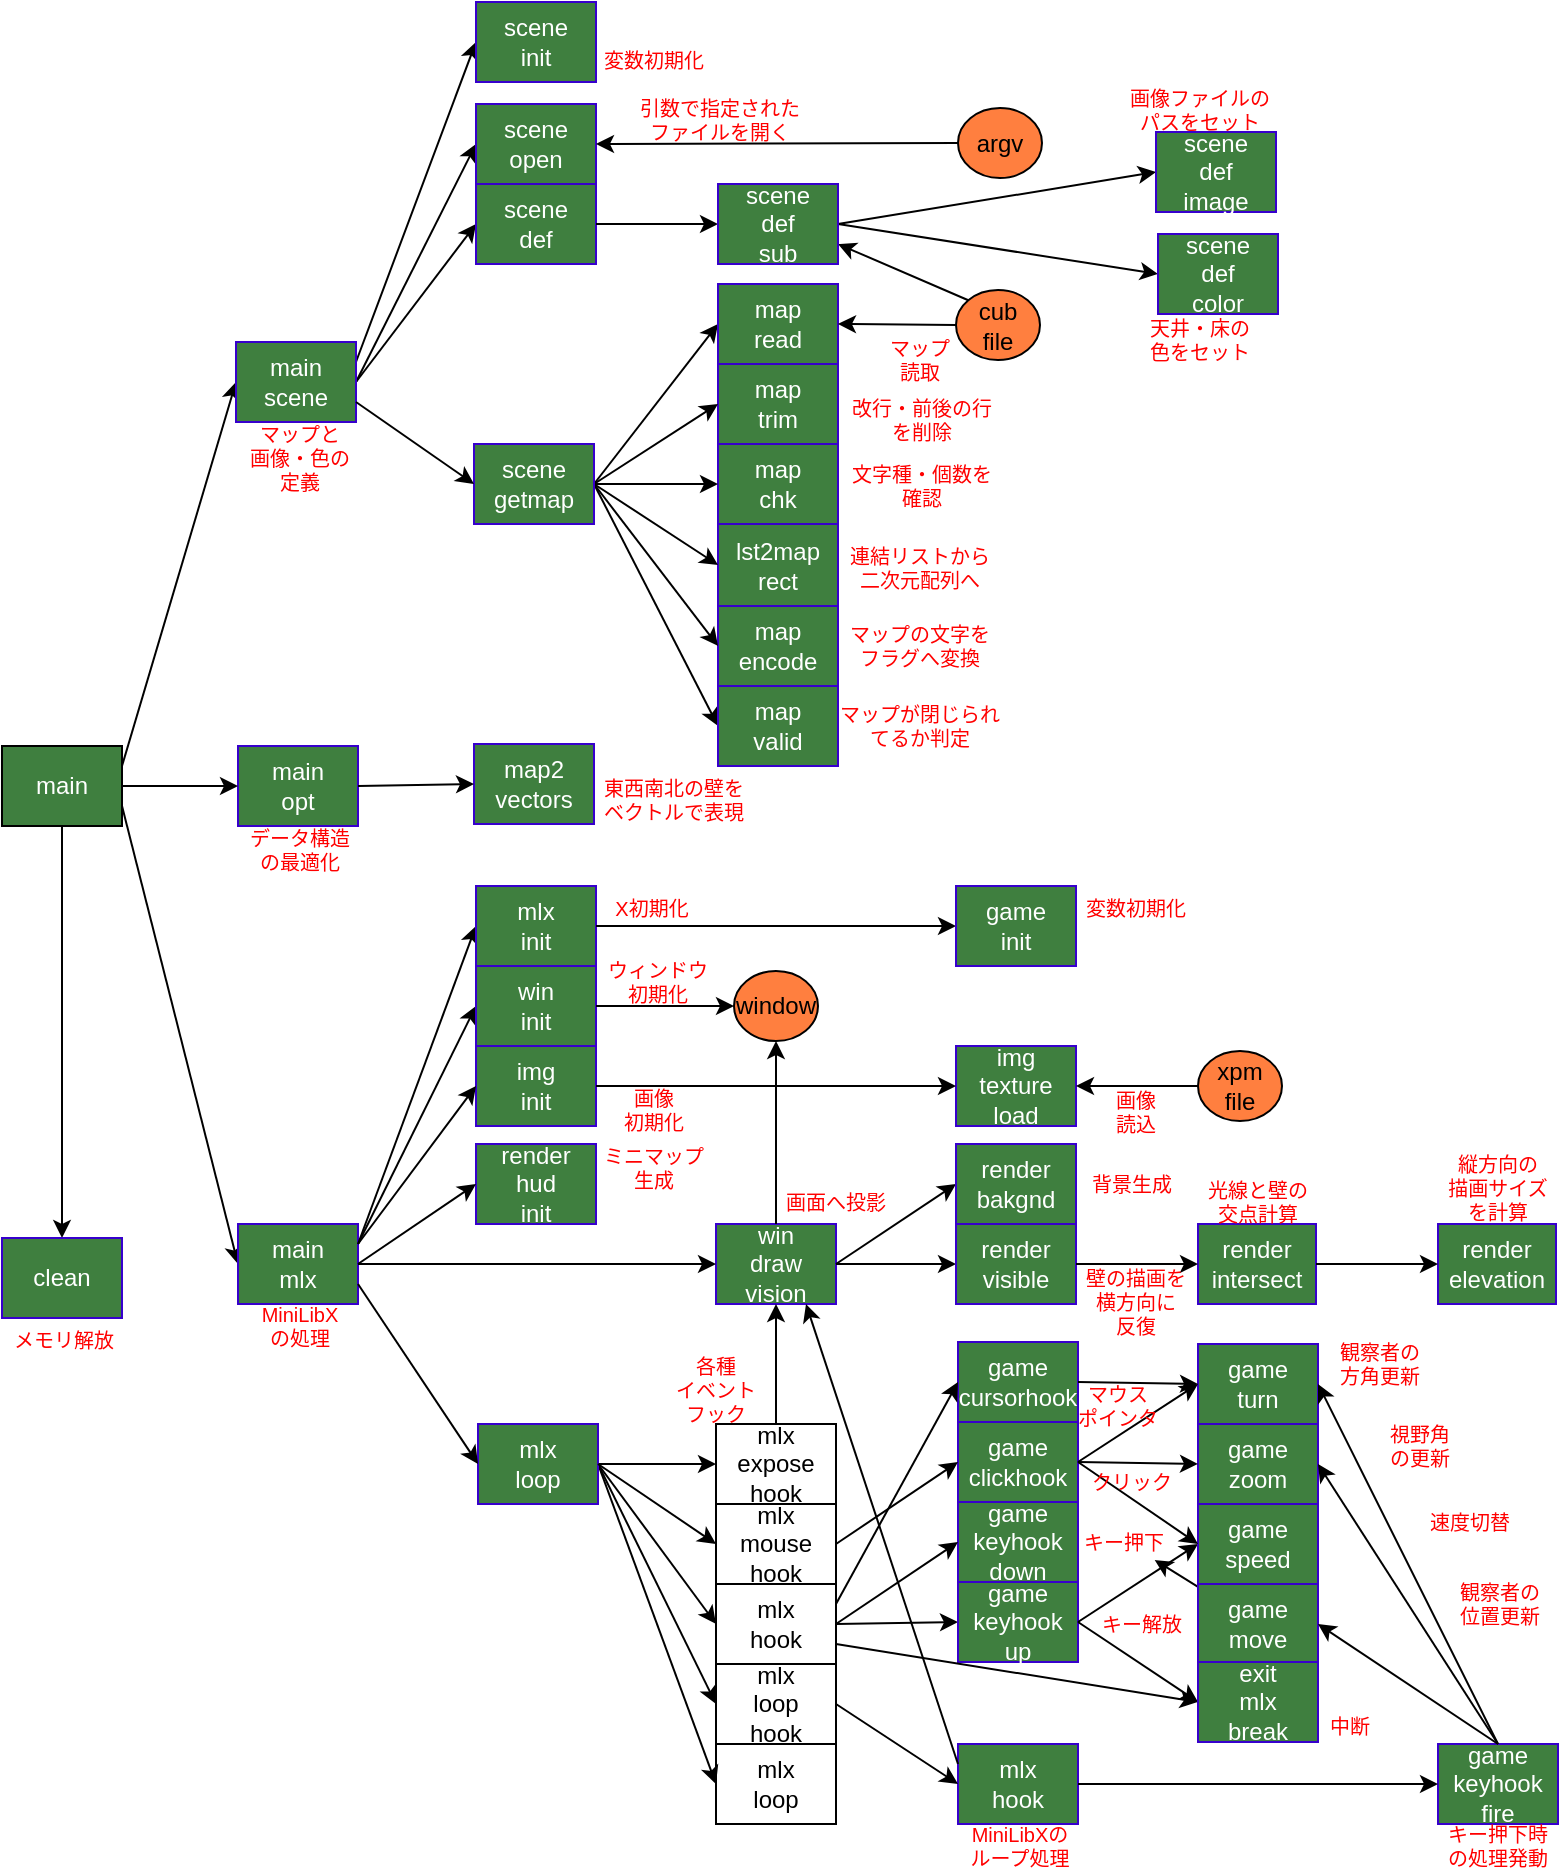 <mxfile>
    <diagram id="hV0SHfoGrisFIh4XmOlX" name="Flowchart">
        <mxGraphModel dx="266" dy="386" grid="1" gridSize="10" guides="1" tooltips="1" connect="1" arrows="1" fold="1" page="1" pageScale="1" pageWidth="827" pageHeight="1169" math="0" shadow="0">
            <root>
                <mxCell id="0"/>
                <mxCell id="1" parent="0"/>
                <mxCell id="18" style="edgeStyle=none;html=1;entryX=0;entryY=0.5;entryDx=0;entryDy=0;exitX=1;exitY=0.5;exitDx=0;exitDy=0;" parent="1" source="33" target="12" edge="1">
                    <mxGeometry relative="1" as="geometry">
                        <mxPoint x="129" y="317" as="sourcePoint"/>
                    </mxGeometry>
                </mxCell>
                <mxCell id="26" style="edgeStyle=none;html=1;entryX=0.5;entryY=0;entryDx=0;entryDy=0;exitX=0.5;exitY=1;exitDx=0;exitDy=0;" parent="1" source="4" target="39" edge="1">
                    <mxGeometry relative="1" as="geometry">
                        <mxPoint x="68" y="521" as="targetPoint"/>
                        <mxPoint x="60" y="445" as="sourcePoint"/>
                    </mxGeometry>
                </mxCell>
                <mxCell id="34" style="edgeStyle=none;html=1;exitX=1;exitY=0.25;exitDx=0;exitDy=0;entryX=0;entryY=0.5;entryDx=0;entryDy=0;" parent="1" source="4" target="33" edge="1">
                    <mxGeometry relative="1" as="geometry"/>
                </mxCell>
                <mxCell id="4" value="main" style="rounded=0;whiteSpace=wrap;html=1;strokeWidth=1;fillColor=#3F7F3F;fontColor=#ffffff;strokeColor=default;" parent="1" vertex="1">
                    <mxGeometry x="2" y="381" width="60" height="40" as="geometry"/>
                </mxCell>
                <mxCell id="6" value="" style="endArrow=classic;html=1;entryX=0;entryY=0.5;entryDx=0;entryDy=0;exitX=1;exitY=0.25;exitDx=0;exitDy=0;" parent="1" source="33" target="13" edge="1">
                    <mxGeometry width="50" height="50" relative="1" as="geometry">
                        <mxPoint x="129" y="307" as="sourcePoint"/>
                        <mxPoint x="429" y="171.5" as="targetPoint"/>
                    </mxGeometry>
                </mxCell>
                <mxCell id="38" style="edgeStyle=none;html=1;entryX=0;entryY=0.5;entryDx=0;entryDy=0;exitX=1;exitY=0.5;exitDx=0;exitDy=0;" parent="1" source="33" target="35" edge="1">
                    <mxGeometry relative="1" as="geometry">
                        <mxPoint x="299" y="200" as="targetPoint"/>
                        <mxPoint x="190" y="170" as="sourcePoint"/>
                    </mxGeometry>
                </mxCell>
                <mxCell id="11" value="lst2map&lt;br&gt;rect" style="rounded=0;whiteSpace=wrap;html=1;fillColor=#3F7F3F;fontColor=#ffffff;strokeColor=#3700CC;" parent="1" vertex="1">
                    <mxGeometry x="360" y="270" width="60" height="41" as="geometry"/>
                </mxCell>
                <mxCell id="22" style="edgeStyle=none;html=1;entryX=0;entryY=0.5;entryDx=0;entryDy=0;exitX=1;exitY=0.5;exitDx=0;exitDy=0;" parent="1" source="72" target="19" edge="1">
                    <mxGeometry relative="1" as="geometry">
                        <mxPoint x="230" y="227" as="sourcePoint"/>
                    </mxGeometry>
                </mxCell>
                <mxCell id="12" value="scene&lt;br&gt;open" style="rounded=0;whiteSpace=wrap;html=1;fillColor=#3F7F3F;fontColor=#ffffff;strokeColor=#3700CC;" parent="1" vertex="1">
                    <mxGeometry x="239" y="60" width="60" height="40" as="geometry"/>
                </mxCell>
                <mxCell id="13" value="scene&lt;br&gt;init" style="rounded=0;whiteSpace=wrap;html=1;fillColor=#3F7F3F;fontColor=#ffffff;strokeColor=#3700CC;" parent="1" vertex="1">
                    <mxGeometry x="239" y="9" width="60" height="40" as="geometry"/>
                </mxCell>
                <mxCell id="15" value="" style="endArrow=classic;html=1;entryX=0;entryY=0.5;entryDx=0;entryDy=0;exitX=1;exitY=0.5;exitDx=0;exitDy=0;" parent="1" source="72" target="11" edge="1">
                    <mxGeometry width="50" height="50" relative="1" as="geometry">
                        <mxPoint x="260" y="267" as="sourcePoint"/>
                        <mxPoint x="268" y="64" as="targetPoint"/>
                    </mxGeometry>
                </mxCell>
                <mxCell id="25" style="edgeStyle=none;html=1;exitX=1;exitY=0.25;exitDx=0;exitDy=0;entryX=0;entryY=0.5;entryDx=0;entryDy=0;" parent="1" source="46" target="51" edge="1">
                    <mxGeometry relative="1" as="geometry"/>
                </mxCell>
                <mxCell id="45" style="edgeStyle=none;html=1;entryX=0;entryY=0.5;entryDx=0;entryDy=0;exitX=1;exitY=0.5;exitDx=0;exitDy=0;" parent="1" source="72" target="44" edge="1">
                    <mxGeometry relative="1" as="geometry">
                        <mxPoint x="240" y="177" as="sourcePoint"/>
                    </mxGeometry>
                </mxCell>
                <mxCell id="47" style="edgeStyle=none;html=1;entryX=0;entryY=0.5;entryDx=0;entryDy=0;exitX=1;exitY=0.75;exitDx=0;exitDy=0;" parent="1" source="4" target="46" edge="1">
                    <mxGeometry relative="1" as="geometry">
                        <mxPoint x="80" y="425" as="sourcePoint"/>
                    </mxGeometry>
                </mxCell>
                <mxCell id="19" value="map&lt;br&gt;valid" style="rounded=0;whiteSpace=wrap;html=1;fillColor=#3F7F3F;fontColor=#ffffff;strokeColor=#3700CC;" parent="1" vertex="1">
                    <mxGeometry x="360" y="351" width="60" height="40" as="geometry"/>
                </mxCell>
                <mxCell id="24" value="map&lt;br&gt;encode" style="rounded=0;whiteSpace=wrap;html=1;fillColor=#3F7F3F;fontColor=#ffffff;strokeColor=#3700CC;" parent="1" vertex="1">
                    <mxGeometry x="360" y="311" width="60" height="40" as="geometry"/>
                </mxCell>
                <mxCell id="31" value="argv" style="ellipse;whiteSpace=wrap;html=1;fillColor=#FF7F3F;" parent="1" vertex="1">
                    <mxGeometry x="480" y="62" width="42" height="35" as="geometry"/>
                </mxCell>
                <mxCell id="32" value="" style="endArrow=classic;html=1;exitX=0;exitY=0.5;exitDx=0;exitDy=0;entryX=1;entryY=0.5;entryDx=0;entryDy=0;" parent="1" source="31" target="12" edge="1">
                    <mxGeometry width="50" height="50" relative="1" as="geometry">
                        <mxPoint x="532" y="39" as="sourcePoint"/>
                        <mxPoint x="534" as="targetPoint"/>
                    </mxGeometry>
                </mxCell>
                <mxCell id="33" value="main&lt;br&gt;scene" style="rounded=0;whiteSpace=wrap;html=1;fillColor=#3F7F3F;fontColor=#ffffff;strokeColor=#3700CC;" parent="1" vertex="1">
                    <mxGeometry x="119" y="179" width="60" height="40" as="geometry"/>
                </mxCell>
                <mxCell id="35" value="scene&lt;br&gt;def" style="rounded=0;whiteSpace=wrap;html=1;fillColor=#3F7F3F;fontColor=#ffffff;strokeColor=#3700CC;" parent="1" vertex="1">
                    <mxGeometry x="239" y="100" width="60" height="40" as="geometry"/>
                </mxCell>
                <mxCell id="39" value="clean" style="rounded=0;whiteSpace=wrap;html=1;fillColor=#3f7F3f;fontColor=#ffffff;strokeColor=#3700CC;" parent="1" vertex="1">
                    <mxGeometry x="2" y="627" width="60" height="40" as="geometry"/>
                </mxCell>
                <mxCell id="44" value="map&lt;br&gt;read" style="rounded=0;whiteSpace=wrap;html=1;fillColor=#3F7F3F;fontColor=#ffffff;strokeColor=#3700CC;" parent="1" vertex="1">
                    <mxGeometry x="360" y="150" width="60" height="40" as="geometry"/>
                </mxCell>
                <mxCell id="46" value="main&lt;br&gt;mlx" style="rounded=0;whiteSpace=wrap;html=1;fillColor=#3F7F3F;fontColor=#ffffff;strokeColor=#3700CC;" parent="1" vertex="1">
                    <mxGeometry x="120" y="620" width="60" height="40" as="geometry"/>
                </mxCell>
                <mxCell id="51" value="win&lt;br&gt;init" style="rounded=0;whiteSpace=wrap;html=1;fillColor=#3F7F3F;fontColor=#ffffff;strokeColor=#3700CC;" parent="1" vertex="1">
                    <mxGeometry x="239" y="491" width="60" height="40" as="geometry"/>
                </mxCell>
                <mxCell id="59" style="edgeStyle=none;html=1;exitX=1;exitY=0.25;exitDx=0;exitDy=0;entryX=0;entryY=0.5;entryDx=0;entryDy=0;" parent="1" source="46" target="52" edge="1">
                    <mxGeometry relative="1" as="geometry">
                        <mxPoint x="260" y="471" as="targetPoint"/>
                    </mxGeometry>
                </mxCell>
                <mxCell id="52" value="mlx&lt;br&gt;init" style="rounded=0;whiteSpace=wrap;html=1;fillColor=#3F7F3F;fontColor=#ffffff;strokeColor=#3700CC;" parent="1" vertex="1">
                    <mxGeometry x="239" y="451" width="60" height="40" as="geometry"/>
                </mxCell>
                <mxCell id="56" value="map&lt;br&gt;trim" style="rounded=0;whiteSpace=wrap;html=1;fillColor=#3F7F3F;fontColor=#ffffff;strokeColor=#3700CC;" parent="1" vertex="1">
                    <mxGeometry x="360" y="190" width="60" height="40" as="geometry"/>
                </mxCell>
                <mxCell id="67" style="edgeStyle=none;html=1;exitX=1;exitY=0.5;exitDx=0;exitDy=0;entryX=0;entryY=0.5;entryDx=0;entryDy=0;" parent="1" source="72" target="56" edge="1">
                    <mxGeometry relative="1" as="geometry">
                        <mxPoint x="320" y="437" as="sourcePoint"/>
                        <mxPoint x="369" y="413" as="targetPoint"/>
                    </mxGeometry>
                </mxCell>
                <mxCell id="68" style="edgeStyle=none;html=1;entryX=0;entryY=0.5;entryDx=0;entryDy=0;exitX=1;exitY=0.5;exitDx=0;exitDy=0;" parent="1" source="72" target="24" edge="1">
                    <mxGeometry relative="1" as="geometry">
                        <mxPoint x="270" y="277" as="sourcePoint"/>
                        <mxPoint x="369" y="357" as="targetPoint"/>
                    </mxGeometry>
                </mxCell>
                <mxCell id="NXFUlHPYo5hBLQqX9jPC-74" value="map&lt;br&gt;chk" style="rounded=0;whiteSpace=wrap;html=1;fillColor=#3F7F3F;fontColor=#ffffff;strokeColor=#3700CC;" parent="1" vertex="1">
                    <mxGeometry x="360" y="230" width="60" height="40" as="geometry"/>
                </mxCell>
                <mxCell id="NXFUlHPYo5hBLQqX9jPC-75" value="win&lt;br&gt;draw&lt;br&gt;vision" style="rounded=0;whiteSpace=wrap;html=1;fillColor=#3F7F3F;fontColor=#ffffff;strokeColor=#3700CC;" parent="1" vertex="1">
                    <mxGeometry x="359" y="620" width="60" height="40" as="geometry"/>
                </mxCell>
                <mxCell id="NXFUlHPYo5hBLQqX9jPC-76" value="img&lt;br&gt;init" style="rounded=0;whiteSpace=wrap;html=1;fillColor=#3F7F3F;fontColor=#ffffff;strokeColor=#3700CC;" parent="1" vertex="1">
                    <mxGeometry x="239" y="531" width="60" height="40" as="geometry"/>
                </mxCell>
                <mxCell id="NXFUlHPYo5hBLQqX9jPC-77" value="mlx&lt;br&gt;expose&lt;br&gt;hook" style="rounded=0;whiteSpace=wrap;html=1;" parent="1" vertex="1">
                    <mxGeometry x="359" y="720" width="60" height="40" as="geometry"/>
                </mxCell>
                <mxCell id="NXFUlHPYo5hBLQqX9jPC-78" value="mlx&lt;br&gt;hook" style="rounded=0;whiteSpace=wrap;html=1;" parent="1" vertex="1">
                    <mxGeometry x="359" y="800" width="60" height="40" as="geometry"/>
                </mxCell>
                <mxCell id="NXFUlHPYo5hBLQqX9jPC-79" value="mlx&lt;br&gt;loop" style="rounded=0;whiteSpace=wrap;html=1;" parent="1" vertex="1">
                    <mxGeometry x="359" y="880" width="60" height="40" as="geometry"/>
                </mxCell>
                <mxCell id="NXFUlHPYo5hBLQqX9jPC-80" value="mlx&lt;br&gt;loop&lt;br&gt;hook" style="rounded=0;whiteSpace=wrap;html=1;" parent="1" vertex="1">
                    <mxGeometry x="359" y="840" width="60" height="40" as="geometry"/>
                </mxCell>
                <mxCell id="NXFUlHPYo5hBLQqX9jPC-81" style="edgeStyle=none;html=1;exitX=1;exitY=0.5;exitDx=0;exitDy=0;entryX=0;entryY=0.5;entryDx=0;entryDy=0;" parent="1" source="46" target="NXFUlHPYo5hBLQqX9jPC-75" edge="1">
                    <mxGeometry relative="1" as="geometry">
                        <mxPoint x="210" y="561" as="sourcePoint"/>
                        <mxPoint x="258" y="587" as="targetPoint"/>
                    </mxGeometry>
                </mxCell>
                <mxCell id="NXFUlHPYo5hBLQqX9jPC-82" style="edgeStyle=none;html=1;exitX=1;exitY=0.25;exitDx=0;exitDy=0;entryX=0;entryY=0.5;entryDx=0;entryDy=0;" parent="1" source="46" target="NXFUlHPYo5hBLQqX9jPC-76" edge="1">
                    <mxGeometry relative="1" as="geometry">
                        <mxPoint x="240" y="561" as="targetPoint"/>
                        <mxPoint x="230" y="511" as="sourcePoint"/>
                    </mxGeometry>
                </mxCell>
                <mxCell id="NXFUlHPYo5hBLQqX9jPC-83" style="edgeStyle=none;html=1;exitX=1;exitY=0.5;exitDx=0;exitDy=0;entryX=0;entryY=0.5;entryDx=0;entryDy=0;" parent="1" source="83" target="NXFUlHPYo5hBLQqX9jPC-78" edge="1">
                    <mxGeometry relative="1" as="geometry">
                        <mxPoint x="341" y="643" as="sourcePoint"/>
                        <mxPoint x="389" y="669" as="targetPoint"/>
                    </mxGeometry>
                </mxCell>
                <mxCell id="NXFUlHPYo5hBLQqX9jPC-84" style="edgeStyle=none;html=1;exitX=1;exitY=0.5;exitDx=0;exitDy=0;entryX=0;entryY=0.5;entryDx=0;entryDy=0;" parent="1" source="83" target="NXFUlHPYo5hBLQqX9jPC-79" edge="1">
                    <mxGeometry relative="1" as="geometry">
                        <mxPoint x="390" y="619" as="targetPoint"/>
                        <mxPoint x="341" y="643" as="sourcePoint"/>
                    </mxGeometry>
                </mxCell>
                <mxCell id="NXFUlHPYo5hBLQqX9jPC-85" style="edgeStyle=none;html=1;exitX=1;exitY=0.5;exitDx=0;exitDy=0;entryX=0;entryY=0.5;entryDx=0;entryDy=0;" parent="1" source="83" target="NXFUlHPYo5hBLQqX9jPC-77" edge="1">
                    <mxGeometry relative="1" as="geometry">
                        <mxPoint x="331" y="703" as="sourcePoint"/>
                        <mxPoint x="361" y="721" as="targetPoint"/>
                    </mxGeometry>
                </mxCell>
                <mxCell id="NXFUlHPYo5hBLQqX9jPC-86" style="edgeStyle=none;html=1;exitX=1;exitY=0.5;exitDx=0;exitDy=0;entryX=0;entryY=0.5;entryDx=0;entryDy=0;" parent="1" source="83" target="NXFUlHPYo5hBLQqX9jPC-80" edge="1">
                    <mxGeometry relative="1" as="geometry">
                        <mxPoint x="361" y="703" as="targetPoint"/>
                        <mxPoint x="351" y="653" as="sourcePoint"/>
                    </mxGeometry>
                </mxCell>
                <mxCell id="NXFUlHPYo5hBLQqX9jPC-88" value="" style="endArrow=classic;html=1;entryX=0;entryY=0.5;entryDx=0;entryDy=0;exitX=1;exitY=0.5;exitDx=0;exitDy=0;" parent="1" source="72" target="NXFUlHPYo5hBLQqX9jPC-74" edge="1">
                    <mxGeometry width="50" height="50" relative="1" as="geometry">
                        <mxPoint x="231" y="210" as="sourcePoint"/>
                        <mxPoint x="390" y="279.5" as="targetPoint"/>
                    </mxGeometry>
                </mxCell>
                <mxCell id="NXFUlHPYo5hBLQqX9jPC-89" value="window" style="ellipse;whiteSpace=wrap;html=1;fillColor=#FF7F3F;" parent="1" vertex="1">
                    <mxGeometry x="368" y="493.5" width="42" height="35" as="geometry"/>
                </mxCell>
                <mxCell id="NXFUlHPYo5hBLQqX9jPC-90" style="edgeStyle=none;html=1;entryX=0;entryY=0.5;entryDx=0;entryDy=0;exitX=1;exitY=0.5;exitDx=0;exitDy=0;" parent="1" source="51" target="NXFUlHPYo5hBLQqX9jPC-89" edge="1">
                    <mxGeometry relative="1" as="geometry">
                        <mxPoint x="152" y="442" as="sourcePoint"/>
                        <mxPoint x="210" y="612" as="targetPoint"/>
                    </mxGeometry>
                </mxCell>
                <mxCell id="NXFUlHPYo5hBLQqX9jPC-91" style="edgeStyle=none;html=1;entryX=0.5;entryY=1;entryDx=0;entryDy=0;exitX=0.5;exitY=0;exitDx=0;exitDy=0;" parent="1" source="NXFUlHPYo5hBLQqX9jPC-75" target="NXFUlHPYo5hBLQqX9jPC-89" edge="1">
                    <mxGeometry relative="1" as="geometry">
                        <mxPoint x="448" y="591" as="sourcePoint"/>
                        <mxPoint x="468.0" y="521" as="targetPoint"/>
                    </mxGeometry>
                </mxCell>
                <mxCell id="NXFUlHPYo5hBLQqX9jPC-92" style="edgeStyle=none;html=1;entryX=0;entryY=0.5;entryDx=0;entryDy=0;exitX=1;exitY=0.5;exitDx=0;exitDy=0;" parent="1" source="74" target="NXFUlHPYo5hBLQqX9jPC-93" edge="1">
                    <mxGeometry relative="1" as="geometry">
                        <mxPoint x="538" y="210" as="targetPoint"/>
                        <mxPoint x="418" y="209" as="sourcePoint"/>
                    </mxGeometry>
                </mxCell>
                <mxCell id="NXFUlHPYo5hBLQqX9jPC-93" value="scene&lt;br&gt;def&lt;br&gt;image" style="rounded=0;whiteSpace=wrap;html=1;fillColor=#3F7F3F;fontColor=#ffffff;strokeColor=#3700CC;" parent="1" vertex="1">
                    <mxGeometry x="579" y="74" width="60" height="40" as="geometry"/>
                </mxCell>
                <mxCell id="NXFUlHPYo5hBLQqX9jPC-94" style="edgeStyle=none;html=1;entryX=0;entryY=0.5;entryDx=0;entryDy=0;exitX=1;exitY=0.5;exitDx=0;exitDy=0;" parent="1" source="74" target="NXFUlHPYo5hBLQqX9jPC-95" edge="1">
                    <mxGeometry relative="1" as="geometry">
                        <mxPoint x="548" y="220" as="targetPoint"/>
                        <mxPoint x="428" y="219" as="sourcePoint"/>
                    </mxGeometry>
                </mxCell>
                <mxCell id="NXFUlHPYo5hBLQqX9jPC-95" value="scene&lt;br&gt;def&lt;br&gt;color" style="rounded=0;whiteSpace=wrap;html=1;fillColor=#3F7F3F;fontColor=#ffffff;strokeColor=#3700CC;" parent="1" vertex="1">
                    <mxGeometry x="580" y="125" width="60" height="40" as="geometry"/>
                </mxCell>
                <mxCell id="NXFUlHPYo5hBLQqX9jPC-96" style="edgeStyle=none;html=1;exitX=1;exitY=0.5;exitDx=0;exitDy=0;entryX=0;entryY=0.5;entryDx=0;entryDy=0;" parent="1" source="NXFUlHPYo5hBLQqX9jPC-75" target="NXFUlHPYo5hBLQqX9jPC-97" edge="1">
                    <mxGeometry relative="1" as="geometry">
                        <mxPoint x="479" y="600.0" as="targetPoint"/>
                        <mxPoint x="430" y="611" as="sourcePoint"/>
                    </mxGeometry>
                </mxCell>
                <mxCell id="NXFUlHPYo5hBLQqX9jPC-97" value="render&lt;br&gt;bakgnd" style="rounded=0;whiteSpace=wrap;html=1;fillColor=#3F7F3F;fontColor=#ffffff;strokeColor=#3700CC;" parent="1" vertex="1">
                    <mxGeometry x="479" y="580" width="60" height="40" as="geometry"/>
                </mxCell>
                <mxCell id="NXFUlHPYo5hBLQqX9jPC-98" style="edgeStyle=none;html=1;exitX=1;exitY=0.5;exitDx=0;exitDy=0;entryX=0;entryY=0.5;entryDx=0;entryDy=0;" parent="1" source="52" target="NXFUlHPYo5hBLQqX9jPC-99" edge="1">
                    <mxGeometry relative="1" as="geometry">
                        <mxPoint x="420" y="470.231" as="targetPoint"/>
                        <mxPoint x="340" y="440" as="sourcePoint"/>
                    </mxGeometry>
                </mxCell>
                <mxCell id="NXFUlHPYo5hBLQqX9jPC-99" value="game&lt;br&gt;init" style="rounded=0;whiteSpace=wrap;html=1;fillColor=#3F7F3F;fontColor=#ffffff;strokeColor=#3700CC;" parent="1" vertex="1">
                    <mxGeometry x="479" y="451" width="60" height="40" as="geometry"/>
                </mxCell>
                <mxCell id="NXFUlHPYo5hBLQqX9jPC-100" style="edgeStyle=none;html=1;entryX=0;entryY=0.5;entryDx=0;entryDy=0;exitX=1;exitY=0.5;exitDx=0;exitDy=0;" parent="1" source="NXFUlHPYo5hBLQqX9jPC-78" target="NXFUlHPYo5hBLQqX9jPC-101" edge="1">
                    <mxGeometry relative="1" as="geometry">
                        <mxPoint x="568" y="814" as="targetPoint"/>
                        <mxPoint x="441" y="701" as="sourcePoint"/>
                    </mxGeometry>
                </mxCell>
                <mxCell id="NXFUlHPYo5hBLQqX9jPC-101" value="game&lt;br&gt;keyhook&lt;br&gt;up" style="rounded=0;whiteSpace=wrap;html=1;fillColor=#3F7F3F;fontColor=#ffffff;strokeColor=#3700CC;" parent="1" vertex="1">
                    <mxGeometry x="480" y="799" width="60" height="40" as="geometry"/>
                </mxCell>
                <mxCell id="NXFUlHPYo5hBLQqX9jPC-102" style="edgeStyle=none;html=1;entryX=0;entryY=0.5;entryDx=0;entryDy=0;exitX=1;exitY=0.5;exitDx=0;exitDy=0;" parent="1" source="NXFUlHPYo5hBLQqX9jPC-101" target="NXFUlHPYo5hBLQqX9jPC-105" edge="1">
                    <mxGeometry relative="1" as="geometry">
                        <mxPoint x="708" y="814" as="targetPoint"/>
                        <mxPoint x="611" y="730" as="sourcePoint"/>
                    </mxGeometry>
                </mxCell>
                <mxCell id="141" value="" style="edgeStyle=none;html=1;" parent="1" source="NXFUlHPYo5hBLQqX9jPC-103" target="140" edge="1">
                    <mxGeometry relative="1" as="geometry"/>
                </mxCell>
                <mxCell id="NXFUlHPYo5hBLQqX9jPC-103" value="game&lt;br&gt;move" style="rounded=0;whiteSpace=wrap;html=1;fillColor=#3F7F3F;fontColor=#ffffff;strokeColor=#3700CC;" parent="1" vertex="1">
                    <mxGeometry x="600" y="800" width="60" height="40" as="geometry"/>
                </mxCell>
                <mxCell id="NXFUlHPYo5hBLQqX9jPC-104" style="edgeStyle=none;html=1;exitX=1;exitY=0.75;exitDx=0;exitDy=0;entryX=0;entryY=0.5;entryDx=0;entryDy=0;" parent="1" source="NXFUlHPYo5hBLQqX9jPC-78" target="NXFUlHPYo5hBLQqX9jPC-105" edge="1">
                    <mxGeometry relative="1" as="geometry">
                        <mxPoint x="511" y="730" as="targetPoint"/>
                        <mxPoint x="442" y="710" as="sourcePoint"/>
                    </mxGeometry>
                </mxCell>
                <mxCell id="NXFUlHPYo5hBLQqX9jPC-105" value="exit&lt;br&gt;mlx&lt;br&gt;break" style="rounded=0;whiteSpace=wrap;html=1;fillColor=#3F7F3F;fontColor=#ffffff;strokeColor=#3700CC;" parent="1" vertex="1">
                    <mxGeometry x="600" y="839" width="60" height="40" as="geometry"/>
                </mxCell>
                <mxCell id="NXFUlHPYo5hBLQqX9jPC-106" value="mlx&lt;br&gt;hook" style="rounded=0;whiteSpace=wrap;html=1;fillColor=#3F7F3F;fontColor=#ffffff;strokeColor=#3700CC;" parent="1" vertex="1">
                    <mxGeometry x="480" y="880" width="60" height="40" as="geometry"/>
                </mxCell>
                <mxCell id="NXFUlHPYo5hBLQqX9jPC-107" style="edgeStyle=none;html=1;entryX=0;entryY=0.5;entryDx=0;entryDy=0;exitX=1;exitY=0.5;exitDx=0;exitDy=0;" parent="1" source="NXFUlHPYo5hBLQqX9jPC-80" target="NXFUlHPYo5hBLQqX9jPC-106" edge="1">
                    <mxGeometry relative="1" as="geometry">
                        <mxPoint x="532" y="785" as="targetPoint"/>
                        <mxPoint x="432" y="775" as="sourcePoint"/>
                    </mxGeometry>
                </mxCell>
                <mxCell id="NXFUlHPYo5hBLQqX9jPC-108" style="edgeStyle=none;html=1;exitX=0;exitY=0.25;exitDx=0;exitDy=0;entryX=0.75;entryY=1;entryDx=0;entryDy=0;" parent="1" source="NXFUlHPYo5hBLQqX9jPC-106" target="NXFUlHPYo5hBLQqX9jPC-75" edge="1">
                    <mxGeometry relative="1" as="geometry">
                        <mxPoint x="320" y="611" as="targetPoint"/>
                        <mxPoint x="331" y="741" as="sourcePoint"/>
                    </mxGeometry>
                </mxCell>
                <mxCell id="NXFUlHPYo5hBLQqX9jPC-109" style="edgeStyle=none;html=1;entryX=0;entryY=0.5;entryDx=0;entryDy=0;exitX=1;exitY=0.5;exitDx=0;exitDy=0;" parent="1" source="NXFUlHPYo5hBLQqX9jPC-101" target="89" edge="1">
                    <mxGeometry relative="1" as="geometry">
                        <mxPoint x="708" y="854" as="targetPoint"/>
                        <mxPoint x="592" y="739.0" as="sourcePoint"/>
                    </mxGeometry>
                </mxCell>
                <mxCell id="NXFUlHPYo5hBLQqX9jPC-110" value="game&lt;br&gt;turn" style="rounded=0;whiteSpace=wrap;html=1;fillColor=#3F7F3F;fontColor=#ffffff;strokeColor=#3700CC;" parent="1" vertex="1">
                    <mxGeometry x="600" y="680" width="60" height="40" as="geometry"/>
                </mxCell>
                <mxCell id="NXFUlHPYo5hBLQqX9jPC-111" value="" style="endArrow=classic;html=1;exitX=0;exitY=0;exitDx=0;exitDy=0;entryX=1;entryY=0.75;entryDx=0;entryDy=0;" parent="1" source="NXFUlHPYo5hBLQqX9jPC-112" target="74" edge="1">
                    <mxGeometry width="50" height="50" relative="1" as="geometry">
                        <mxPoint x="572.937" y="147.306" as="sourcePoint"/>
                        <mxPoint x="513" y="130" as="targetPoint"/>
                    </mxGeometry>
                </mxCell>
                <mxCell id="NXFUlHPYo5hBLQqX9jPC-112" value="cub&lt;br&gt;file" style="ellipse;whiteSpace=wrap;html=1;fillColor=#FF7F3F;" parent="1" vertex="1">
                    <mxGeometry x="479" y="153" width="42" height="35" as="geometry"/>
                </mxCell>
                <mxCell id="NXFUlHPYo5hBLQqX9jPC-113" value="" style="endArrow=classic;html=1;exitX=0;exitY=0.5;exitDx=0;exitDy=0;entryX=1;entryY=0.5;entryDx=0;entryDy=0;" parent="1" source="NXFUlHPYo5hBLQqX9jPC-112" target="44" edge="1">
                    <mxGeometry width="50" height="50" relative="1" as="geometry">
                        <mxPoint x="588" y="139" as="sourcePoint"/>
                        <mxPoint x="478" y="180.0" as="targetPoint"/>
                    </mxGeometry>
                </mxCell>
                <mxCell id="NXFUlHPYo5hBLQqX9jPC-115" style="edgeStyle=none;html=1;exitX=0.5;exitY=0;exitDx=0;exitDy=0;entryX=0.5;entryY=1;entryDx=0;entryDy=0;" parent="1" source="NXFUlHPYo5hBLQqX9jPC-77" target="NXFUlHPYo5hBLQqX9jPC-75" edge="1">
                    <mxGeometry relative="1" as="geometry">
                        <mxPoint x="321" y="631" as="targetPoint"/>
                        <mxPoint x="371" y="731" as="sourcePoint"/>
                    </mxGeometry>
                </mxCell>
                <mxCell id="NXFUlHPYo5hBLQqX9jPC-116" value="img&lt;br&gt;texture&lt;br&gt;load" style="rounded=0;whiteSpace=wrap;html=1;fillColor=#3F7F3F;fontColor=#ffffff;strokeColor=#3700CC;" parent="1" vertex="1">
                    <mxGeometry x="479" y="531" width="60" height="40" as="geometry"/>
                </mxCell>
                <mxCell id="NXFUlHPYo5hBLQqX9jPC-117" style="edgeStyle=none;html=1;exitX=1;exitY=0.5;exitDx=0;exitDy=0;entryX=0;entryY=0.5;entryDx=0;entryDy=0;" parent="1" source="NXFUlHPYo5hBLQqX9jPC-76" target="NXFUlHPYo5hBLQqX9jPC-116" edge="1">
                    <mxGeometry relative="1" as="geometry">
                        <mxPoint x="430" y="480.231" as="targetPoint"/>
                        <mxPoint x="330" y="481" as="sourcePoint"/>
                    </mxGeometry>
                </mxCell>
                <mxCell id="NXFUlHPYo5hBLQqX9jPC-120" value="xpm&lt;br&gt;file" style="ellipse;whiteSpace=wrap;html=1;fillColor=#FF7F3F&#10;;" parent="1" vertex="1">
                    <mxGeometry x="600" y="533.5" width="42" height="35" as="geometry"/>
                </mxCell>
                <mxCell id="NXFUlHPYo5hBLQqX9jPC-121" style="edgeStyle=none;html=1;exitX=0;exitY=0.5;exitDx=0;exitDy=0;entryX=1;entryY=0.5;entryDx=0;entryDy=0;" parent="1" source="NXFUlHPYo5hBLQqX9jPC-120" target="NXFUlHPYo5hBLQqX9jPC-116" edge="1">
                    <mxGeometry relative="1" as="geometry">
                        <mxPoint x="562" y="546" as="sourcePoint"/>
                        <mxPoint x="572" y="521" as="targetPoint"/>
                    </mxGeometry>
                </mxCell>
                <mxCell id="NXFUlHPYo5hBLQqX9jPC-122" style="edgeStyle=none;html=1;exitX=1;exitY=0.5;exitDx=0;exitDy=0;" parent="1" source="NXFUlHPYo5hBLQqX9jPC-75" target="NXFUlHPYo5hBLQqX9jPC-123" edge="1">
                    <mxGeometry relative="1" as="geometry">
                        <mxPoint x="479" y="647.0" as="targetPoint"/>
                        <mxPoint x="401" y="648" as="sourcePoint"/>
                    </mxGeometry>
                </mxCell>
                <mxCell id="NXFUlHPYo5hBLQqX9jPC-123" value="render&lt;br&gt;visible" style="rounded=0;whiteSpace=wrap;html=1;fillColor=#3F7F3F;fontColor=#ffffff;strokeColor=#3700CC;" parent="1" vertex="1">
                    <mxGeometry x="479" y="620" width="60" height="40" as="geometry"/>
                </mxCell>
                <mxCell id="69" value="main&lt;br&gt;opt" style="rounded=0;whiteSpace=wrap;html=1;fillColor=#3F7F3F;fontColor=#ffffff;strokeColor=#3700CC;" parent="1" vertex="1">
                    <mxGeometry x="120" y="381" width="60" height="40" as="geometry"/>
                </mxCell>
                <mxCell id="70" style="edgeStyle=none;html=1;exitX=1;exitY=0.5;exitDx=0;exitDy=0;entryX=0;entryY=0.5;entryDx=0;entryDy=0;" parent="1" source="4" target="69" edge="1">
                    <mxGeometry relative="1" as="geometry">
                        <mxPoint x="72" y="401" as="sourcePoint"/>
                        <mxPoint x="129" y="229" as="targetPoint"/>
                    </mxGeometry>
                </mxCell>
                <mxCell id="72" value="scene&lt;br&gt;getmap" style="rounded=0;whiteSpace=wrap;html=1;fillColor=#3F7F3F;fontColor=#ffffff;strokeColor=#3700CC;" parent="1" vertex="1">
                    <mxGeometry x="238" y="230" width="60" height="40" as="geometry"/>
                </mxCell>
                <mxCell id="73" style="edgeStyle=none;html=1;entryX=0;entryY=0.5;entryDx=0;entryDy=0;exitX=1;exitY=0.75;exitDx=0;exitDy=0;" parent="1" source="33" target="72" edge="1">
                    <mxGeometry relative="1" as="geometry">
                        <mxPoint x="189" y="280" as="sourcePoint"/>
                        <mxPoint x="271" y="170" as="targetPoint"/>
                    </mxGeometry>
                </mxCell>
                <mxCell id="75" style="edgeStyle=none;html=1;fontColor=#7F00FF;entryX=0;entryY=0.5;entryDx=0;entryDy=0;exitX=1;exitY=0.5;exitDx=0;exitDy=0;" parent="1" source="35" target="74" edge="1">
                    <mxGeometry relative="1" as="geometry">
                        <mxPoint x="431" y="30" as="targetPoint"/>
                    </mxGeometry>
                </mxCell>
                <mxCell id="74" value="scene&lt;br&gt;def&lt;br&gt;sub" style="rounded=0;whiteSpace=wrap;html=1;fillColor=#3F7F3F;fontColor=#ffffff;strokeColor=#3700CC;" parent="1" vertex="1">
                    <mxGeometry x="360" y="100" width="60" height="40" as="geometry"/>
                </mxCell>
                <mxCell id="76" value="map2&lt;br&gt;vectors" style="rounded=0;whiteSpace=wrap;html=1;fillColor=#3F7F3F;fontColor=#ffffff;strokeColor=#3700CC;" parent="1" vertex="1">
                    <mxGeometry x="238" y="380" width="60" height="40" as="geometry"/>
                </mxCell>
                <mxCell id="77" style="edgeStyle=none;html=1;exitX=1;exitY=0.5;exitDx=0;exitDy=0;entryX=0;entryY=0.5;entryDx=0;entryDy=0;" parent="1" source="69" target="76" edge="1">
                    <mxGeometry relative="1" as="geometry">
                        <mxPoint x="72" y="411" as="sourcePoint"/>
                        <mxPoint x="130" y="411" as="targetPoint"/>
                    </mxGeometry>
                </mxCell>
                <mxCell id="78" value="render&lt;br&gt;hud&lt;br&gt;init" style="rounded=0;whiteSpace=wrap;html=1;fillColor=#3F7F3F;fontColor=#ffffff;strokeColor=#3700CC;" parent="1" vertex="1">
                    <mxGeometry x="239" y="580" width="60" height="40" as="geometry"/>
                </mxCell>
                <mxCell id="79" style="edgeStyle=none;html=1;exitX=1;exitY=0.5;exitDx=0;exitDy=0;entryX=0;entryY=0.5;entryDx=0;entryDy=0;" parent="1" source="46" target="78" edge="1">
                    <mxGeometry relative="1" as="geometry">
                        <mxPoint x="270" y="561" as="targetPoint"/>
                        <mxPoint x="190" y="641" as="sourcePoint"/>
                    </mxGeometry>
                </mxCell>
                <mxCell id="80" value="render&lt;br&gt;intersect" style="rounded=0;whiteSpace=wrap;html=1;fillColor=#3F7F3F;fontColor=#ffffff;strokeColor=#3700CC;" parent="1" vertex="1">
                    <mxGeometry x="600" y="620" width="59" height="40" as="geometry"/>
                </mxCell>
                <mxCell id="81" value="game&lt;br&gt;clickhook" style="rounded=0;whiteSpace=wrap;html=1;fillColor=#3F7F3F;fontColor=#ffffff;strokeColor=#3700CC;" parent="1" vertex="1">
                    <mxGeometry x="480" y="719" width="60" height="40" as="geometry"/>
                </mxCell>
                <mxCell id="82" value="game&lt;br&gt;cursorhook" style="rounded=0;whiteSpace=wrap;html=1;fillColor=#3F7F3F;fontColor=#ffffff;strokeColor=#3700CC;" parent="1" vertex="1">
                    <mxGeometry x="480" y="679" width="60" height="40" as="geometry"/>
                </mxCell>
                <mxCell id="83" value="mlx&lt;br&gt;loop" style="rounded=0;whiteSpace=wrap;html=1;fillColor=#3F7F3F;fontColor=#ffffff;strokeColor=#3700CC;" parent="1" vertex="1">
                    <mxGeometry x="240" y="720" width="60" height="40" as="geometry"/>
                </mxCell>
                <mxCell id="84" style="edgeStyle=none;html=1;exitX=1;exitY=0.75;exitDx=0;exitDy=0;entryX=0;entryY=0.5;entryDx=0;entryDy=0;" parent="1" source="46" target="83" edge="1">
                    <mxGeometry relative="1" as="geometry">
                        <mxPoint x="269" y="610" as="targetPoint"/>
                        <mxPoint x="190" y="650" as="sourcePoint"/>
                    </mxGeometry>
                </mxCell>
                <mxCell id="85" value="mlx&lt;br&gt;mouse&lt;br&gt;hook" style="rounded=0;whiteSpace=wrap;html=1;" parent="1" vertex="1">
                    <mxGeometry x="359" y="760" width="60" height="40" as="geometry"/>
                </mxCell>
                <mxCell id="87" style="edgeStyle=none;html=1;exitX=1;exitY=0.5;exitDx=0;exitDy=0;entryX=0;entryY=0.5;entryDx=0;entryDy=0;" parent="1" source="83" target="85" edge="1">
                    <mxGeometry relative="1" as="geometry">
                        <mxPoint x="331" y="750" as="sourcePoint"/>
                        <mxPoint x="382" y="750" as="targetPoint"/>
                    </mxGeometry>
                </mxCell>
                <mxCell id="88" value="game&lt;br&gt;keyhook&lt;br&gt;fire" style="rounded=0;whiteSpace=wrap;html=1;fillColor=#3F7F3F;fontColor=#ffffff;strokeColor=#3700CC;" parent="1" vertex="1">
                    <mxGeometry x="720" y="880" width="60" height="40" as="geometry"/>
                </mxCell>
                <mxCell id="89" value="game&lt;br&gt;speed" style="rounded=0;whiteSpace=wrap;html=1;fillColor=#3F7F3F;fontColor=#ffffff;strokeColor=#3700CC;" parent="1" vertex="1">
                    <mxGeometry x="600" y="760" width="60" height="40" as="geometry"/>
                </mxCell>
                <mxCell id="90" value="game&lt;br&gt;zoom" style="rounded=0;whiteSpace=wrap;html=1;fillColor=#3F7F3F;fontColor=#ffffff;strokeColor=#3700CC;" parent="1" vertex="1">
                    <mxGeometry x="600" y="720" width="60" height="40" as="geometry"/>
                </mxCell>
                <mxCell id="91" value="render&lt;br&gt;elevation" style="rounded=0;whiteSpace=wrap;html=1;fillColor=#3F7F3F;fontColor=#ffffff;strokeColor=#3700CC;" parent="1" vertex="1">
                    <mxGeometry x="720" y="620" width="59" height="40" as="geometry"/>
                </mxCell>
                <mxCell id="92" style="edgeStyle=none;html=1;entryX=0;entryY=0.5;entryDx=0;entryDy=0;exitX=1;exitY=0.5;exitDx=0;exitDy=0;" parent="1" source="NXFUlHPYo5hBLQqX9jPC-123" target="80" edge="1">
                    <mxGeometry relative="1" as="geometry">
                        <mxPoint x="691" y="710" as="targetPoint"/>
                        <mxPoint x="631" y="710" as="sourcePoint"/>
                    </mxGeometry>
                </mxCell>
                <mxCell id="93" style="edgeStyle=none;html=1;entryX=0;entryY=0.5;entryDx=0;entryDy=0;exitX=1;exitY=0.5;exitDx=0;exitDy=0;" parent="1" source="80" target="91" edge="1">
                    <mxGeometry relative="1" as="geometry">
                        <mxPoint x="610" y="650" as="targetPoint"/>
                        <mxPoint x="670" y="590" as="sourcePoint"/>
                    </mxGeometry>
                </mxCell>
                <mxCell id="94" style="edgeStyle=none;html=1;entryX=0;entryY=0.5;entryDx=0;entryDy=0;exitX=1;exitY=0.5;exitDx=0;exitDy=0;" parent="1" source="82" target="NXFUlHPYo5hBLQqX9jPC-110" edge="1">
                    <mxGeometry relative="1" as="geometry">
                        <mxPoint x="601" y="721" as="targetPoint"/>
                        <mxPoint x="631" y="750" as="sourcePoint"/>
                    </mxGeometry>
                </mxCell>
                <mxCell id="95" value="game&lt;br&gt;keyhook&lt;br&gt;down" style="rounded=0;whiteSpace=wrap;html=1;fillColor=#3F7F3F;fontColor=#ffffff;strokeColor=#3700CC;" parent="1" vertex="1">
                    <mxGeometry x="480" y="759" width="60" height="40" as="geometry"/>
                </mxCell>
                <mxCell id="96" style="edgeStyle=none;html=1;entryX=0;entryY=0.5;entryDx=0;entryDy=0;exitX=1;exitY=0.5;exitDx=0;exitDy=0;" parent="1" source="85" target="81" edge="1">
                    <mxGeometry relative="1" as="geometry">
                        <mxPoint x="490" y="829" as="targetPoint"/>
                        <mxPoint x="429" y="830" as="sourcePoint"/>
                    </mxGeometry>
                </mxCell>
                <mxCell id="97" style="edgeStyle=none;html=1;entryX=0;entryY=0.5;entryDx=0;entryDy=0;exitX=1;exitY=0.25;exitDx=0;exitDy=0;" parent="1" source="NXFUlHPYo5hBLQqX9jPC-78" target="82" edge="1">
                    <mxGeometry relative="1" as="geometry">
                        <mxPoint x="490" y="709" as="targetPoint"/>
                        <mxPoint x="429" y="790" as="sourcePoint"/>
                    </mxGeometry>
                </mxCell>
                <mxCell id="98" style="edgeStyle=none;html=1;entryX=0;entryY=0.5;entryDx=0;entryDy=0;exitX=1;exitY=0.5;exitDx=0;exitDy=0;" parent="1" source="NXFUlHPYo5hBLQqX9jPC-78" target="95" edge="1">
                    <mxGeometry relative="1" as="geometry">
                        <mxPoint x="490" y="829" as="targetPoint"/>
                        <mxPoint x="429" y="830" as="sourcePoint"/>
                    </mxGeometry>
                </mxCell>
                <mxCell id="99" style="edgeStyle=none;html=1;entryX=0;entryY=0.5;entryDx=0;entryDy=0;exitX=1;exitY=0.5;exitDx=0;exitDy=0;" parent="1" source="81" target="90" edge="1">
                    <mxGeometry relative="1" as="geometry">
                        <mxPoint x="611" y="750" as="targetPoint"/>
                        <mxPoint x="550" y="749" as="sourcePoint"/>
                    </mxGeometry>
                </mxCell>
                <mxCell id="100" style="edgeStyle=none;html=1;entryX=0;entryY=0.5;entryDx=0;entryDy=0;exitX=1;exitY=0.5;exitDx=0;exitDy=0;" parent="1" source="81" target="89" edge="1">
                    <mxGeometry relative="1" as="geometry">
                        <mxPoint x="611" y="830" as="targetPoint"/>
                        <mxPoint x="550" y="709" as="sourcePoint"/>
                    </mxGeometry>
                </mxCell>
                <mxCell id="101" style="edgeStyle=none;html=1;entryX=0;entryY=0.5;entryDx=0;entryDy=0;exitX=1;exitY=0.5;exitDx=0;exitDy=0;" parent="1" source="NXFUlHPYo5hBLQqX9jPC-106" target="88" edge="1">
                    <mxGeometry relative="1" as="geometry">
                        <mxPoint x="611" y="830" as="targetPoint"/>
                        <mxPoint x="550" y="829" as="sourcePoint"/>
                    </mxGeometry>
                </mxCell>
                <mxCell id="102" style="edgeStyle=none;html=1;entryX=1;entryY=0.5;entryDx=0;entryDy=0;exitX=0.5;exitY=0;exitDx=0;exitDy=0;" parent="1" source="88" target="NXFUlHPYo5hBLQqX9jPC-110" edge="1">
                    <mxGeometry relative="1" as="geometry">
                        <mxPoint x="730" y="909" as="targetPoint"/>
                        <mxPoint x="550" y="909" as="sourcePoint"/>
                    </mxGeometry>
                </mxCell>
                <mxCell id="103" style="edgeStyle=none;html=1;entryX=1;entryY=0.5;entryDx=0;entryDy=0;exitX=0.5;exitY=0;exitDx=0;exitDy=0;" parent="1" source="88" target="NXFUlHPYo5hBLQqX9jPC-103" edge="1">
                    <mxGeometry relative="1" as="geometry">
                        <mxPoint x="671" y="710" as="targetPoint"/>
                        <mxPoint x="760" y="889" as="sourcePoint"/>
                    </mxGeometry>
                </mxCell>
                <mxCell id="104" style="edgeStyle=none;html=1;entryX=1;entryY=0.5;entryDx=0;entryDy=0;exitX=0.5;exitY=0;exitDx=0;exitDy=0;" parent="1" source="88" target="90" edge="1">
                    <mxGeometry relative="1" as="geometry">
                        <mxPoint x="671" y="830" as="targetPoint"/>
                        <mxPoint x="690" y="870" as="sourcePoint"/>
                    </mxGeometry>
                </mxCell>
                <mxCell id="105" style="edgeStyle=none;html=1;entryX=0;entryY=0.5;entryDx=0;entryDy=0;exitX=1;exitY=0.5;exitDx=0;exitDy=0;" parent="1" source="81" target="NXFUlHPYo5hBLQqX9jPC-110" edge="1">
                    <mxGeometry relative="1" as="geometry">
                        <mxPoint x="601" y="721" as="targetPoint"/>
                        <mxPoint x="540" y="720" as="sourcePoint"/>
                    </mxGeometry>
                </mxCell>
                <mxCell id="106" value="変数初期化" style="rounded=0;whiteSpace=wrap;html=1;fillColor=none;strokeColor=none;fontSize=10;fontColor=#FF0000;" parent="1" vertex="1">
                    <mxGeometry x="298" y="27" width="60" height="22" as="geometry"/>
                </mxCell>
                <mxCell id="107" value="引数で指定された&lt;br&gt;ファイルを開く" style="rounded=0;whiteSpace=wrap;html=1;fillColor=none;strokeColor=none;fontSize=10;fontColor=#FF0000;" parent="1" vertex="1">
                    <mxGeometry x="320" y="57" width="82" height="22" as="geometry"/>
                </mxCell>
                <mxCell id="108" value="画像ファイルの&lt;br&gt;パスをセット" style="rounded=0;whiteSpace=wrap;html=1;fillColor=none;strokeColor=none;fontSize=10;fontColor=#FF0000;" parent="1" vertex="1">
                    <mxGeometry x="560" y="52" width="82" height="22" as="geometry"/>
                </mxCell>
                <mxCell id="109" value="天井・床の&lt;br&gt;色をセット" style="rounded=0;whiteSpace=wrap;html=1;fillColor=none;strokeColor=none;fontSize=10;fontColor=#FF0000;" parent="1" vertex="1">
                    <mxGeometry x="560" y="167" width="82" height="22" as="geometry"/>
                </mxCell>
                <mxCell id="110" value="マップ&lt;br&gt;読取" style="rounded=0;whiteSpace=wrap;html=1;fillColor=none;strokeColor=none;fontSize=10;fontColor=#FF0000;" parent="1" vertex="1">
                    <mxGeometry x="420" y="177" width="82" height="22" as="geometry"/>
                </mxCell>
                <mxCell id="111" value="改行・前後の行&lt;br&gt;を削除" style="rounded=0;whiteSpace=wrap;html=1;fillColor=none;strokeColor=none;fontSize=10;fontColor=#FF0000;" parent="1" vertex="1">
                    <mxGeometry x="421" y="207" width="82" height="22" as="geometry"/>
                </mxCell>
                <mxCell id="112" value="文字種・個数を&lt;br&gt;確認" style="rounded=0;whiteSpace=wrap;html=1;fillColor=none;strokeColor=none;fontSize=10;fontColor=#FF0000;" parent="1" vertex="1">
                    <mxGeometry x="421" y="240" width="82" height="22" as="geometry"/>
                </mxCell>
                <mxCell id="113" value="連結リストから&lt;br&gt;二次元配列へ" style="rounded=0;whiteSpace=wrap;html=1;fillColor=none;strokeColor=none;fontSize=10;fontColor=#FF0000;" parent="1" vertex="1">
                    <mxGeometry x="420" y="281" width="82" height="22" as="geometry"/>
                </mxCell>
                <mxCell id="114" value="マップの文字を&lt;br&gt;フラグへ変換" style="rounded=0;whiteSpace=wrap;html=1;fillColor=none;strokeColor=none;fontSize=10;fontColor=#FF0000;" parent="1" vertex="1">
                    <mxGeometry x="420" y="320" width="82" height="22" as="geometry"/>
                </mxCell>
                <mxCell id="115" value="マップが閉じられてるか判定" style="rounded=0;whiteSpace=wrap;html=1;fillColor=none;strokeColor=none;fontSize=10;fontColor=#FF0000;" parent="1" vertex="1">
                    <mxGeometry x="420" y="360" width="82" height="22" as="geometry"/>
                </mxCell>
                <mxCell id="117" value="東西南北の壁を&lt;br&gt;ベクトルで表現" style="rounded=0;whiteSpace=wrap;html=1;fillColor=none;strokeColor=none;fontSize=10;fontColor=#FF0000;" parent="1" vertex="1">
                    <mxGeometry x="297" y="397" width="82" height="22" as="geometry"/>
                </mxCell>
                <mxCell id="118" value="X初期化" style="rounded=0;whiteSpace=wrap;html=1;fillColor=none;strokeColor=none;fontSize=10;fontColor=#FF0000;" parent="1" vertex="1">
                    <mxGeometry x="297" y="451" width="60" height="22" as="geometry"/>
                </mxCell>
                <mxCell id="119" value="変数初期化" style="rounded=0;whiteSpace=wrap;html=1;fillColor=none;strokeColor=none;fontSize=10;fontColor=#FF0000;" parent="1" vertex="1">
                    <mxGeometry x="539" y="451" width="60" height="22" as="geometry"/>
                </mxCell>
                <mxCell id="120" value="ウィンドウ&lt;br&gt;初期化" style="rounded=0;whiteSpace=wrap;html=1;fillColor=none;strokeColor=none;fontSize=10;fontColor=#FF0000;" parent="1" vertex="1">
                    <mxGeometry x="300" y="488" width="60" height="22" as="geometry"/>
                </mxCell>
                <mxCell id="121" value="画像&lt;br&gt;初期化" style="rounded=0;whiteSpace=wrap;html=1;fillColor=none;strokeColor=none;fontSize=10;fontColor=#FF0000;" parent="1" vertex="1">
                    <mxGeometry x="298" y="552" width="60" height="22" as="geometry"/>
                </mxCell>
                <mxCell id="122" value="画像&lt;br&gt;読込" style="rounded=0;whiteSpace=wrap;html=1;fillColor=none;strokeColor=none;fontSize=10;fontColor=#FF0000;" parent="1" vertex="1">
                    <mxGeometry x="539" y="553" width="60" height="22" as="geometry"/>
                </mxCell>
                <mxCell id="124" value="画面へ投影" style="rounded=0;whiteSpace=wrap;html=1;fillColor=none;strokeColor=none;fontSize=10;fontColor=#FF0000;" parent="1" vertex="1">
                    <mxGeometry x="389" y="598" width="60" height="22" as="geometry"/>
                </mxCell>
                <mxCell id="125" value="ミニマップ&lt;br&gt;生成" style="rounded=0;whiteSpace=wrap;html=1;fillColor=none;strokeColor=none;fontSize=10;fontColor=#FF0000;" parent="1" vertex="1">
                    <mxGeometry x="298" y="581" width="60" height="22" as="geometry"/>
                </mxCell>
                <mxCell id="126" value="背景生成" style="rounded=0;whiteSpace=wrap;html=1;fillColor=none;strokeColor=none;fontSize=10;fontColor=#FF0000;" parent="1" vertex="1">
                    <mxGeometry x="537" y="589" width="60" height="22" as="geometry"/>
                </mxCell>
                <mxCell id="127" value="光線と壁の&lt;br&gt;交点計算" style="rounded=0;whiteSpace=wrap;html=1;fillColor=none;strokeColor=none;fontSize=10;fontColor=#FF0000;" parent="1" vertex="1">
                    <mxGeometry x="600" y="599" width="60" height="19" as="geometry"/>
                </mxCell>
                <mxCell id="128" value="縦方向の&lt;br&gt;描画サイズ&lt;br&gt;を計算" style="rounded=0;whiteSpace=wrap;html=1;fillColor=none;strokeColor=none;fontSize=10;fontColor=#FF0000;" parent="1" vertex="1">
                    <mxGeometry x="720" y="591" width="60" height="22" as="geometry"/>
                </mxCell>
                <mxCell id="129" value="壁の描画を&lt;br&gt;横方向に&lt;br&gt;反復" style="rounded=0;whiteSpace=wrap;html=1;fillColor=none;strokeColor=none;fontSize=10;fontColor=#FF0000;" parent="1" vertex="1">
                    <mxGeometry x="539" y="648" width="60" height="22" as="geometry"/>
                </mxCell>
                <mxCell id="130" value="MiniLibXの&lt;br&gt;ループ処理" style="rounded=0;whiteSpace=wrap;html=1;fillColor=none;strokeColor=none;fontSize=10;fontColor=#FF0000;" parent="1" vertex="1">
                    <mxGeometry x="481" y="921" width="60" height="19" as="geometry"/>
                </mxCell>
                <mxCell id="132" value="中断" style="rounded=0;whiteSpace=wrap;html=1;fillColor=none;strokeColor=none;fontSize=10;fontColor=#FF0000;" parent="1" vertex="1">
                    <mxGeometry x="646" y="861" width="60" height="19" as="geometry"/>
                </mxCell>
                <mxCell id="133" value="キー押下時&lt;br&gt;の処理発動&lt;br&gt;" style="rounded=0;whiteSpace=wrap;html=1;fillColor=none;strokeColor=none;fontSize=10;fontColor=#FF0000;" parent="1" vertex="1">
                    <mxGeometry x="719.5" y="921" width="60" height="19" as="geometry"/>
                </mxCell>
                <mxCell id="134" value="観察者の&lt;br&gt;方角更新" style="rounded=0;whiteSpace=wrap;html=1;fillColor=none;strokeColor=none;fontSize=10;fontColor=#FF0000;" parent="1" vertex="1">
                    <mxGeometry x="661" y="680" width="60" height="19" as="geometry"/>
                </mxCell>
                <mxCell id="135" value="視野角&lt;br&gt;の更新" style="rounded=0;whiteSpace=wrap;html=1;fillColor=none;strokeColor=none;fontSize=10;fontColor=#FF0000;" parent="1" vertex="1">
                    <mxGeometry x="681" y="721" width="60" height="19" as="geometry"/>
                </mxCell>
                <mxCell id="136" value="速度切替" style="rounded=0;whiteSpace=wrap;html=1;fillColor=none;strokeColor=none;fontSize=10;fontColor=#FF0000;" parent="1" vertex="1">
                    <mxGeometry x="706" y="759" width="60" height="19" as="geometry"/>
                </mxCell>
                <mxCell id="137" value="観察者の&lt;br&gt;位置更新" style="rounded=0;whiteSpace=wrap;html=1;fillColor=none;strokeColor=none;fontSize=10;fontColor=#FF0000;" parent="1" vertex="1">
                    <mxGeometry x="721" y="800" width="60" height="19" as="geometry"/>
                </mxCell>
                <mxCell id="138" value="マウス&lt;br&gt;ポインタ" style="rounded=0;whiteSpace=wrap;html=1;fillColor=none;strokeColor=none;fontSize=10;fontColor=#FF0000;" parent="1" vertex="1">
                    <mxGeometry x="530" y="701" width="60" height="19" as="geometry"/>
                </mxCell>
                <mxCell id="139" value="クリック" style="rounded=0;whiteSpace=wrap;html=1;fillColor=none;strokeColor=none;fontSize=10;fontColor=#FF0000;" parent="1" vertex="1">
                    <mxGeometry x="537" y="739" width="60" height="19" as="geometry"/>
                </mxCell>
                <mxCell id="140" value="キー押下" style="rounded=0;whiteSpace=wrap;html=1;fillColor=none;strokeColor=none;fontSize=10;fontColor=#FF0000;" parent="1" vertex="1">
                    <mxGeometry x="533" y="769" width="60" height="19" as="geometry"/>
                </mxCell>
                <mxCell id="142" value="キー解放" style="rounded=0;whiteSpace=wrap;html=1;fillColor=none;strokeColor=none;fontSize=10;fontColor=#FF0000;" parent="1" vertex="1">
                    <mxGeometry x="542" y="810" width="60" height="19" as="geometry"/>
                </mxCell>
                <mxCell id="143" value="各種&lt;br&gt;イベント&lt;br&gt;フック" style="rounded=0;whiteSpace=wrap;html=1;fillColor=none;strokeColor=none;fontSize=10;fontColor=#FF0000;" parent="1" vertex="1">
                    <mxGeometry x="329" y="693" width="60" height="19" as="geometry"/>
                </mxCell>
                <mxCell id="144" value="MiniLibX&lt;br&gt;の処理" style="rounded=0;whiteSpace=wrap;html=1;fillColor=none;strokeColor=none;fontSize=10;fontColor=#FF0000;" parent="1" vertex="1">
                    <mxGeometry x="121" y="660" width="60" height="22" as="geometry"/>
                </mxCell>
                <mxCell id="145" value="データ構造の最適化" style="rounded=0;whiteSpace=wrap;html=1;fillColor=none;strokeColor=none;fontSize=10;fontColor=#FF0000;" parent="1" vertex="1">
                    <mxGeometry x="121" y="422" width="60" height="22" as="geometry"/>
                </mxCell>
                <mxCell id="146" value="マップと&lt;br&gt;画像・色の&lt;br&gt;定義" style="rounded=0;whiteSpace=wrap;html=1;fillColor=none;strokeColor=none;fontSize=10;fontColor=#FF0000;" parent="1" vertex="1">
                    <mxGeometry x="121" y="226" width="60" height="22" as="geometry"/>
                </mxCell>
                <mxCell id="147" value="メモリ解放" style="rounded=0;whiteSpace=wrap;html=1;fillColor=none;strokeColor=none;fontSize=10;fontColor=#FF0000;" parent="1" vertex="1">
                    <mxGeometry x="3" y="667" width="60" height="22" as="geometry"/>
                </mxCell>
            </root>
        </mxGraphModel>
    </diagram>
    <diagram id="gKTNtUK2pz2l8lFy1Gd1" name="Formula">
        <mxGraphModel dx="1545" dy="454" grid="1" gridSize="10" guides="1" tooltips="1" connect="1" arrows="1" fold="1" page="1" pageScale="1" pageWidth="827" pageHeight="1169" math="0" shadow="0">
            <root>
                <mxCell id="0"/>
                <mxCell id="1" parent="0"/>
                <mxCell id="lP1RTk8z6AC-W4CNIW4S-1" value="render&lt;br&gt;elevation" style="rounded=0;whiteSpace=wrap;html=1;fillColor=#3F7F3F;fontColor=#ffffff;strokeColor=#3700CC;" vertex="1" parent="1">
                    <mxGeometry y="440" width="59" height="40" as="geometry"/>
                </mxCell>
                <mxCell id="lP1RTk8z6AC-W4CNIW4S-2" value="&lt;div style=&quot;background-color: rgb(30, 30, 30); font-family: Consolas, &amp;quot;Courier New&amp;quot;, monospace; line-height: 158%;&quot;&gt;&lt;div style=&quot;line-height: 158%;&quot;&gt;&lt;div style=&quot;color: rgb(218, 218, 218); line-height: 18.96px;&quot;&gt;&lt;font style=&quot;font-size: 12px;&quot;&gt;&lt;span style=&quot;color: rgb(87, 166, 74);&quot;&gt;// 画面の中心を直交座標の中心&lt;/span&gt;&lt;i style=&quot;color: rgb(87, 166, 74);&quot;&gt;O&lt;/i&gt;&lt;span style=&quot;color: rgb(87, 166, 74);&quot;&gt;として、画面左端のx座標&lt;/span&gt;&lt;br&gt;&lt;span style=&quot;color: rgb(156, 220, 254);&quot;&gt;i_col&lt;/span&gt;&amp;nbsp;&lt;span style=&quot;color: rgb(180, 180, 180);&quot;&gt;=&lt;/span&gt;&amp;nbsp;&lt;span style=&quot;color: rgb(180, 180, 180);&quot;&gt;-&lt;/span&gt;&lt;span style=&quot;color: rgb(190, 183, 255);&quot;&gt;WIDTH_VISION&lt;/span&gt;&amp;nbsp;&lt;span style=&quot;color: rgb(180, 180, 180);&quot;&gt;/&lt;/span&gt;&amp;nbsp;&lt;span style=&quot;color: rgb(181, 206, 168);&quot;&gt;2&lt;/span&gt;&lt;span style=&quot;color: rgb(180, 180, 180);&quot;&gt;;&lt;/span&gt;&lt;/font&gt;&lt;/div&gt;&lt;div style=&quot;line-height: 18.96px;&quot;&gt;&lt;span style=&quot;color: rgb(87, 166, 74);&quot;&gt;// &lt;/span&gt;&lt;span style=&quot;color: rgb(87, 166, 74);&quot;&gt;画面右端のx座標まで走査&lt;/span&gt;&lt;br style=&quot;color: rgb(218, 218, 218);&quot;&gt;&lt;/div&gt;&lt;div style=&quot;color: rgb(218, 218, 218); line-height: 18.96px;&quot;&gt;&lt;font style=&quot;font-size: 12px;&quot;&gt;&lt;span style=&quot;color: rgb(216, 160, 223);&quot;&gt;while&lt;/span&gt;&amp;nbsp;&lt;span style=&quot;color: rgb(180, 180, 180);&quot;&gt;(&lt;/span&gt;&lt;span style=&quot;color: rgb(156, 220, 254);&quot;&gt;i_col&lt;/span&gt;&amp;nbsp;&lt;span style=&quot;color: rgb(180, 180, 180);&quot;&gt;&amp;lt;&lt;/span&gt;&amp;nbsp;&lt;span style=&quot;color: rgb(190, 183, 255);&quot;&gt;WIDTH_VISION&lt;/span&gt;&amp;nbsp;&lt;span style=&quot;color: rgb(180, 180, 180);&quot;&gt;/&lt;/span&gt;&amp;nbsp;&lt;span style=&quot;color: rgb(181, 206, 168);&quot;&gt;2&lt;/span&gt;&lt;span style=&quot;color: rgb(180, 180, 180);&quot;&gt;)&amp;nbsp;&lt;/span&gt;&lt;/font&gt;&lt;span style=&quot;color: rgb(180, 180, 180);&quot;&gt;{&lt;/span&gt;&lt;/div&gt;&lt;div style=&quot;line-height: 18.96px;&quot;&gt;&lt;span style=&quot;color: rgb(87, 166, 74);&quot;&gt;// 光線の方位 = 観察者が向いている方位 + 観察者から見た光線の方向&lt;/span&gt;&lt;br style=&quot;color: rgb(218, 218, 218);&quot;&gt;&lt;/div&gt;&lt;div style=&quot;line-height: 18.96px;&quot;&gt;&lt;span style=&quot;color: rgb(87, 166, 74);&quot;&gt;// tan(観察者から見た光線の方向) / 走査するx座標 = tan(視野角) / 画面幅&lt;/span&gt;&lt;br style=&quot;color: rgb(218, 218, 218);&quot;&gt;&lt;/div&gt;&lt;div style=&quot;line-height: 18.96px;&quot;&gt;&lt;span style=&quot;color: rgb(156, 220, 254);&quot;&gt;&amp;nbsp; &amp;nbsp; angle&lt;/span&gt;&lt;font style=&quot;color: rgb(218, 218, 218);&quot; color=&quot;#dadada&quot;&gt;&amp;nbsp;&lt;/font&gt;&lt;span style=&quot;color: rgb(180, 180, 180);&quot;&gt;=&lt;/span&gt;&lt;font style=&quot;color: rgb(218, 218, 218);&quot; color=&quot;#dadada&quot;&gt;&amp;nbsp;&lt;/font&gt;&lt;span style=&quot;color: rgb(154, 154, 154);&quot;&gt;mlx-&lt;/span&gt;&lt;span style=&quot;color: rgb(180, 180, 180);&quot;&gt;&amp;gt;&lt;/span&gt;&lt;font style=&quot;color: rgb(218, 218, 218);&quot; color=&quot;#dadada&quot;&gt;game&lt;/font&gt;&lt;span style=&quot;color: rgb(180, 180, 180);&quot;&gt;.&lt;/span&gt;&lt;font style=&quot;color: rgb(218, 218, 218);&quot; color=&quot;#dadada&quot;&gt;angle.yaw \&lt;/font&gt;&lt;br&gt;&lt;/div&gt;&lt;div style=&quot;line-height: 18.96px;&quot;&gt;&lt;font style=&quot;font-size: 12px;&quot;&gt;&lt;span style=&quot;color: rgb(180, 180, 180);&quot;&gt;&lt;span style=&quot;white-space: pre;&quot;&gt;&#9;&lt;/span&gt;+&lt;/span&gt;&lt;font style=&quot;color: rgb(218, 218, 218);&quot; color=&quot;#dadada&quot;&gt;&amp;nbsp;&lt;/font&gt;&lt;span style=&quot;color: rgb(220, 220, 170);&quot;&gt;ft_math_rad2deg&lt;/span&gt;&lt;span style=&quot;color: rgb(180, 180, 180);&quot;&gt;( &lt;/span&gt;&lt;/font&gt;&lt;span style=&quot;color: rgb(220, 220, 170);&quot;&gt;atan&lt;/span&gt;&lt;span style=&quot;color: rgb(180, 180, 180);&quot;&gt;( \&lt;/span&gt;&lt;/div&gt;&lt;div style=&quot;line-height: 18.96px;&quot;&gt;&lt;span style=&quot;color: rgb(220, 220, 170);&quot;&gt;&lt;span style=&quot;&quot;&gt;&#9;&lt;/span&gt;&lt;span style=&quot;white-space: pre;&quot;&gt;&#9;&lt;/span&gt;&amp;nbsp; &amp;nbsp; tan&lt;/span&gt;&lt;span style=&quot;color: rgb(180, 180, 180);&quot;&gt;(&amp;nbsp;&lt;/span&gt;&lt;span style=&quot;color: rgb(220, 220, 170);&quot;&gt;ft_math_deg2rad&lt;/span&gt;&lt;span style=&quot;color: rgb(180, 180, 180);&quot;&gt;(&lt;/span&gt;&lt;span style=&quot;color: rgb(154, 154, 154);&quot;&gt;mlx-&lt;/span&gt;&lt;span style=&quot;color: rgb(180, 180, 180);&quot;&gt;&amp;gt;&lt;/span&gt;&lt;font style=&quot;color: rgb(218, 218, 218);&quot; color=&quot;#dadada&quot;&gt;game&lt;/font&gt;&lt;span style=&quot;color: rgb(180, 180, 180);&quot;&gt;.&lt;/span&gt;&lt;font style=&quot;color: rgb(218, 218, 218);&quot; color=&quot;#dadada&quot;&gt;fov&amp;nbsp;&lt;/font&gt;&lt;span style=&quot;color: rgb(180, 180, 180);&quot;&gt;/&lt;/span&gt;&lt;font style=&quot;color: rgb(218, 218, 218);&quot; color=&quot;#dadada&quot;&gt;&amp;nbsp;&lt;/font&gt;&lt;span style=&quot;color: rgb(181, 206, 168);&quot;&gt;2&lt;/span&gt;&lt;span style=&quot;color: rgb(180, 180, 180);&quot;&gt;) )&lt;/span&gt;&lt;font style=&quot;color: rgb(218, 218, 218);&quot; color=&quot;#dadada&quot;&gt;&amp;nbsp;&lt;/font&gt;&lt;span style=&quot;color: rgb(180, 180, 180);&quot;&gt;*&lt;/span&gt;&lt;font style=&quot;color: rgb(218, 218, 218);&quot; color=&quot;#dadada&quot;&gt;&amp;nbsp;&lt;/font&gt;&lt;span style=&quot;color: rgb(156, 220, 254);&quot;&gt;i_col&lt;/span&gt;&lt;font style=&quot;color: rgb(218, 218, 218);&quot; color=&quot;#dadada&quot;&gt;&amp;nbsp;&lt;/font&gt;&lt;span style=&quot;color: rgb(180, 180, 180);&quot;&gt;/&lt;/span&gt;&lt;font style=&quot;color: rgb(218, 218, 218);&quot; color=&quot;#dadada&quot;&gt;&amp;nbsp;&lt;/font&gt;&lt;span style=&quot;color: rgb(180, 180, 180);&quot;&gt;(&lt;/span&gt;&lt;span style=&quot;color: rgb(190, 183, 255);&quot;&gt;WIDTH_VISION&lt;/span&gt;&lt;font style=&quot;color: rgb(218, 218, 218);&quot; color=&quot;#dadada&quot;&gt;&amp;nbsp;&lt;/font&gt;&lt;span style=&quot;color: rgb(180, 180, 180);&quot;&gt;/&lt;/span&gt;&lt;font style=&quot;color: rgb(218, 218, 218);&quot; color=&quot;#dadada&quot;&gt;&amp;nbsp;&lt;/font&gt;&lt;span style=&quot;color: rgb(181, 206, 168);&quot;&gt;2&lt;/span&gt;&lt;span style=&quot;color: rgb(180, 180, 180);&quot;&gt;) \&lt;/span&gt;&lt;/div&gt;&lt;div style=&quot;line-height: 18.96px;&quot;&gt;&lt;span style=&quot;color: rgb(180, 180, 180);&quot;&gt;&lt;span style=&quot;white-space: pre;&quot;&gt;&#9;&lt;/span&gt;) );&lt;/span&gt;&lt;/div&gt;&lt;div style=&quot;line-height: 18.96px;&quot;&gt;&lt;span style=&quot;color: rgb(87, 166, 74);&quot;&gt;// 光線の方向ベクトル (北を0とした方位)&lt;/span&gt;&lt;br style=&quot;color: rgb(218, 218, 218);&quot;&gt;&lt;/div&gt;&lt;div style=&quot;color: rgb(218, 218, 218); line-height: 18.96px;&quot;&gt;&lt;font style=&quot;font-size: 12px;&quot;&gt;&amp;nbsp; &amp;nbsp; &lt;span style=&quot;color: rgb(156, 220, 254);&quot;&gt;ray&lt;/span&gt;&lt;span style=&quot;color: rgb(180, 180, 180);&quot;&gt;.&lt;/span&gt;dir&lt;span style=&quot;color: rgb(180, 180, 180);&quot;&gt;.&lt;/span&gt;x&amp;nbsp;&lt;span style=&quot;color: rgb(180, 180, 180);&quot;&gt;=&lt;/span&gt;&amp;nbsp;&lt;span style=&quot;color: rgb(220, 220, 170);&quot;&gt;sin&lt;/span&gt;&lt;span style=&quot;color: rgb(180, 180, 180);&quot;&gt;(&lt;/span&gt;&lt;span style=&quot;color: rgb(220, 220, 170);&quot;&gt;ft_math_deg2rad&lt;/span&gt;&lt;span style=&quot;color: rgb(180, 180, 180);&quot;&gt;(&lt;/span&gt;&lt;span style=&quot;color: rgb(156, 220, 254);&quot;&gt;angle&lt;/span&gt;&lt;span style=&quot;color: rgb(180, 180, 180);&quot;&gt;));&lt;/span&gt;&lt;/font&gt;&lt;/div&gt;&lt;div style=&quot;color: rgb(218, 218, 218); line-height: 18.96px;&quot;&gt;&lt;font style=&quot;font-size: 12px;&quot;&gt;&amp;nbsp; &amp;nbsp;&amp;nbsp;&lt;span style=&quot;color: rgb(156, 220, 254);&quot;&gt;ray&lt;/span&gt;&lt;span style=&quot;color: rgb(180, 180, 180);&quot;&gt;.&lt;/span&gt;dir&lt;span style=&quot;color: rgb(180, 180, 180);&quot;&gt;.&lt;/span&gt;y&amp;nbsp;&lt;span style=&quot;color: rgb(180, 180, 180);&quot;&gt;=&lt;/span&gt;&amp;nbsp;&lt;span style=&quot;color: rgb(180, 180, 180);&quot;&gt;-&lt;/span&gt;&lt;span style=&quot;color: rgb(220, 220, 170);&quot;&gt;cos&lt;/span&gt;&lt;span style=&quot;color: rgb(180, 180, 180);&quot;&gt;(&lt;/span&gt;&lt;span style=&quot;color: rgb(220, 220, 170);&quot;&gt;ft_math_deg2rad&lt;/span&gt;&lt;span style=&quot;color: rgb(180, 180, 180);&quot;&gt;(&lt;/span&gt;&lt;span style=&quot;color: rgb(156, 220, 254);&quot;&gt;angle&lt;/span&gt;&lt;span style=&quot;color: rgb(180, 180, 180);&quot;&gt;));&lt;/span&gt;&lt;/font&gt;&lt;/div&gt;&lt;div style=&quot;line-height: 18.96px;&quot;&gt;&lt;span style=&quot;color: rgb(87, 166, 74);&quot;&gt;// 光線の位置ベクトルを観察者の座標からコピー&lt;/span&gt;&lt;br style=&quot;color: rgb(218, 218, 218);&quot;&gt;&lt;/div&gt;&lt;div style=&quot;color: rgb(218, 218, 218); line-height: 18.96px;&quot;&gt;&lt;font style=&quot;font-size: 12px;&quot;&gt;&amp;nbsp; &amp;nbsp;&amp;nbsp;&lt;span style=&quot;color: rgb(220, 220, 170);&quot;&gt;ft_coord_copy&lt;/span&gt;&lt;span style=&quot;color: rgb(180, 180, 180);&quot;&gt;(&amp;amp;&lt;/span&gt;&lt;span style=&quot;color: rgb(156, 220, 254);&quot;&gt;ray&lt;/span&gt;&lt;span style=&quot;color: rgb(180, 180, 180);&quot;&gt;.&lt;/span&gt;pos&lt;span style=&quot;color: rgb(180, 180, 180);&quot;&gt;,&lt;/span&gt;&amp;nbsp;&lt;span style=&quot;color: rgb(180, 180, 180);&quot;&gt;&amp;amp;&lt;/span&gt;&lt;span style=&quot;color: rgb(154, 154, 154);&quot;&gt;mlx&lt;/span&gt;&lt;span style=&quot;color: rgb(180, 180, 180);&quot;&gt;-&amp;gt;&lt;/span&gt;game&lt;span style=&quot;color: rgb(180, 180, 180);&quot;&gt;.&lt;/span&gt;coord&lt;span style=&quot;color: rgb(180, 180, 180);&quot;&gt;);&lt;/span&gt;&lt;/font&gt;&lt;/div&gt;&lt;div style=&quot;line-height: 18.96px;&quot;&gt;&lt;span style=&quot;color: rgb(87, 166, 74);&quot;&gt;// 光線と壁の交点座標を求める&lt;/span&gt;&lt;br style=&quot;color: rgb(218, 218, 218);&quot;&gt;&lt;/div&gt;&lt;div style=&quot;color: rgb(218, 218, 218); line-height: 18.96px;&quot;&gt;&lt;font style=&quot;font-size: 12px;&quot;&gt;&amp;nbsp; &amp;nbsp;&amp;nbsp;&lt;span style=&quot;color: rgb(220, 220, 170);&quot;&gt;c3d_render_intersect&lt;/span&gt;&lt;span style=&quot;color: rgb(180, 180, 180);&quot;&gt;(&lt;/span&gt;&lt;span style=&quot;color: rgb(154, 154, 154);&quot;&gt;mlx&lt;/span&gt;&lt;span style=&quot;color: rgb(180, 180, 180);&quot;&gt;,&lt;/span&gt;&amp;nbsp;&lt;span style=&quot;color: rgb(156, 220, 254);&quot;&gt;i_col&lt;/span&gt;&lt;span style=&quot;color: rgb(180, 180, 180);&quot;&gt;,&lt;/span&gt;&amp;nbsp;&lt;span style=&quot;color: rgb(180, 180, 180);&quot;&gt;&amp;amp;&lt;/span&gt;&lt;span style=&quot;color: rgb(156, 220, 254);&quot;&gt;ray&lt;/span&gt;&lt;span style=&quot;color: rgb(180, 180, 180);&quot;&gt;);&lt;/span&gt;&lt;/font&gt;&lt;/div&gt;&lt;div style=&quot;line-height: 18.96px;&quot;&gt;&lt;span style=&quot;color: rgb(87, 166, 74);&quot;&gt;// 次のx座標&lt;/span&gt;&lt;br style=&quot;color: rgb(218, 218, 218);&quot;&gt;&lt;/div&gt;&lt;div style=&quot;color: rgb(218, 218, 218); line-height: 18.96px;&quot;&gt;&lt;font style=&quot;font-size: 12px;&quot;&gt;&amp;nbsp; &amp;nbsp;&amp;nbsp;&lt;span style=&quot;color: rgb(156, 220, 254);&quot;&gt;i_col&lt;/span&gt;&lt;span style=&quot;color: rgb(180, 180, 180);&quot;&gt;++;&lt;/span&gt;&lt;/font&gt;&lt;/div&gt;&lt;div style=&quot;color: rgb(218, 218, 218); line-height: 18.96px;&quot;&gt;&lt;font style=&quot;font-size: 12px;&quot;&gt;&lt;span style=&quot;color: rgb(180, 180, 180);&quot;&gt;}&lt;/span&gt;&lt;/font&gt;&lt;/div&gt;&lt;/div&gt;&lt;div style=&quot;color: rgb(218, 218, 218);&quot;&gt;&lt;span style=&quot;color: #b4b4b4;&quot;&gt;&lt;/span&gt;&lt;/div&gt;&lt;/div&gt;" style="rounded=0;whiteSpace=wrap;html=1;fontColor=#ffffff;strokeColor=#3700CC;align=left;verticalAlign=top;" vertex="1" parent="1">
                    <mxGeometry y="40" width="600" height="360" as="geometry"/>
                </mxCell>
                <mxCell id="lP1RTk8z6AC-W4CNIW4S-3" value="render&lt;br&gt;visible" style="rounded=0;whiteSpace=wrap;html=1;fillColor=#3F7F3F;fontColor=#ffffff;strokeColor=#3700CC;" vertex="1" parent="1">
                    <mxGeometry width="60" height="40" as="geometry"/>
                </mxCell>
                <mxCell id="lP1RTk8z6AC-W4CNIW4S-4" value="&lt;div style=&quot;background-color: rgb(30, 30, 30); font-family: Consolas, &amp;quot;Courier New&amp;quot;, monospace; line-height: 158%;&quot;&gt;&lt;div style=&quot;line-height: 158%;&quot;&gt;&lt;div style=&quot;line-height: 19px;&quot;&gt;&lt;div style=&quot;color: rgb(218, 218, 218);&quot;&gt;&lt;div style=&quot;color: rgb(255, 255, 255); line-height: 18.96px;&quot;&gt;&lt;span style=&quot;color: rgb(87, 166, 74);&quot;&gt;// 観察者から壁までの距離 (点と直線の垂線の長さ)&lt;/span&gt;&lt;/div&gt;&lt;span style=&quot;color: rgb(156, 220, 254);&quot;&gt;&lt;/span&gt;&lt;div style=&quot;color: rgb(255, 255, 255); line-height: 18.96px;&quot;&gt;&lt;span style=&quot;color: rgb(87, 166, 74);&quot;&gt;// 2点の距離 * cos(観察者から見た光線の方向)&lt;/span&gt;&lt;/div&gt;&lt;span style=&quot;color: rgb(156, 220, 254);&quot;&gt;&lt;/span&gt;&lt;div style=&quot;color: rgb(255, 255, 255); line-height: 18.96px;&quot;&gt;&lt;span style=&quot;color: rgb(156, 220, 254);&quot;&gt;dist&lt;/span&gt;&lt;span style=&quot;color: rgb(218, 218, 218);&quot;&gt; &lt;/span&gt;&lt;span style=&quot;color: rgb(180, 180, 180);&quot;&gt;=&lt;/span&gt;&lt;span style=&quot;color: rgb(218, 218, 218);&quot;&gt; &lt;/span&gt;&lt;span style=&quot;color: rgb(220, 220, 170);&quot;&gt;ft_math_distance_2d&lt;/span&gt;&lt;span style=&quot;color: rgb(180, 180, 180);&quot;&gt;(&amp;amp;&lt;/span&gt;&lt;span style=&quot;color: rgb(154, 154, 154);&quot;&gt;mlx&lt;/span&gt;&lt;span style=&quot;color: rgb(180, 180, 180);&quot;&gt;-&amp;gt;&lt;/span&gt;&lt;span style=&quot;color: rgb(218, 218, 218);&quot;&gt;game&lt;/span&gt;&lt;span style=&quot;color: rgb(180, 180, 180);&quot;&gt;.&lt;/span&gt;&lt;span style=&quot;color: rgb(218, 218, 218);&quot;&gt;coord&lt;/span&gt;&lt;span style=&quot;color: rgb(180, 180, 180);&quot;&gt;,&lt;/span&gt;&lt;span style=&quot;color: rgb(218, 218, 218);&quot;&gt; &lt;/span&gt;&lt;span style=&quot;color: rgb(154, 154, 154);&quot;&gt;pt&lt;/span&gt;&lt;span style=&quot;color: rgb(180, 180, 180);&quot;&gt;)&lt;/span&gt;&lt;span style=&quot;color: rgb(218, 218, 218);&quot;&gt; &lt;/span&gt;&lt;span style=&quot;color: rgb(255, 214, 143);&quot;&gt;\&lt;/span&gt;&lt;br&gt;&lt;/div&gt;&lt;/div&gt;&lt;div style=&quot;color: rgb(218, 218, 218);&quot;&gt;&amp;nbsp; &amp;nbsp; &lt;span style=&quot;color: #b4b4b4;&quot;&gt;*&lt;/span&gt; &lt;span style=&quot;color: #dcdcaa;&quot;&gt;cos&lt;/span&gt;&lt;span style=&quot;color: #b4b4b4;&quot;&gt;( &lt;/span&gt;&lt;span style=&quot;color: #dcdcaa;&quot;&gt;atan&lt;/span&gt;&lt;span style=&quot;color: #b4b4b4;&quot;&gt;( \&lt;/span&gt;&lt;/div&gt;&lt;div style=&quot;color: rgb(218, 218, 218);&quot;&gt;&lt;span style=&quot;color: #dcdcaa;&quot;&gt;&amp;nbsp; &amp;nbsp; &amp;nbsp; &amp;nbsp; tan&lt;/span&gt;&lt;span style=&quot;color: #b4b4b4;&quot;&gt;(&lt;/span&gt;&lt;span style=&quot;color: #dcdcaa;&quot;&gt;ft_math_deg2rad&lt;/span&gt;&lt;span style=&quot;color: #b4b4b4;&quot;&gt;(&lt;/span&gt;&lt;span style=&quot;color: #9a9a9a;&quot;&gt;mlx&lt;/span&gt;&lt;span style=&quot;color: #b4b4b4;&quot;&gt;-&amp;gt;&lt;/span&gt;game&lt;span style=&quot;color: #b4b4b4;&quot;&gt;.&lt;/span&gt;fov &lt;span style=&quot;color: #b4b4b4;&quot;&gt;/&lt;/span&gt; &lt;span style=&quot;color: #b5cea8;&quot;&gt;2&lt;/span&gt;&lt;span style=&quot;color: #b4b4b4;&quot;&gt;))&lt;/span&gt;&amp;nbsp;&lt;span style=&quot;color: rgb(180, 180, 180);&quot;&gt;*&lt;/span&gt; &lt;span style=&quot;color: rgb(154, 154, 154);&quot;&gt;i_col&lt;/span&gt;&amp;nbsp;/&amp;nbsp;&lt;span style=&quot;color: rgb(180, 180, 180);&quot;&gt;(&lt;/span&gt;&lt;span style=&quot;color: rgb(190, 183, 255);&quot;&gt;WIDTH_VISION&lt;/span&gt;&amp;nbsp;&lt;span style=&quot;color: rgb(180, 180, 180);&quot;&gt;/&lt;/span&gt; &lt;span style=&quot;color: rgb(181, 206, 168);&quot;&gt;2&lt;/span&gt;&lt;span style=&quot;color: rgb(180, 180, 180);&quot;&gt;) )&lt;br&gt;&amp;nbsp; &amp;nbsp; );&lt;/span&gt;&lt;/div&gt;&lt;div style=&quot;color: rgb(255, 255, 255); line-height: 18.96px;&quot;&gt;&lt;span style=&quot;color: rgb(87, 166, 74);&quot;&gt;// 比例係数&lt;/span&gt;&lt;/div&gt;&lt;span style=&quot;color: rgb(156, 220, 254);&quot;&gt;&lt;/span&gt;&lt;div style=&quot;color: rgb(218, 218, 218);&quot;&gt;&lt;span style=&quot;color: #9cdcfe;&quot;&gt;const_height&lt;/span&gt; &lt;span style=&quot;color: #b4b4b4;&quot;&gt;=&lt;/span&gt; &lt;span style=&quot;color: #beb7ff;&quot;&gt;WIDTH_VISION&lt;/span&gt; &lt;span style=&quot;color: #b4b4b4;&quot;&gt;/&lt;/span&gt; &lt;span style=&quot;color: #b5cea8;&quot;&gt;2&lt;/span&gt; &lt;span style=&quot;color: #b4b4b4;&quot;&gt;/&lt;/span&gt; &lt;span style=&quot;color: #dcdcaa;&quot;&gt;tan&lt;/span&gt;&lt;span style=&quot;color: #b4b4b4;&quot;&gt;(&lt;/span&gt;&lt;span style=&quot;color: #dcdcaa;&quot;&gt;ft_math_deg2rad&lt;/span&gt;&lt;span style=&quot;color: #b4b4b4;&quot;&gt;(&lt;/span&gt;&lt;span style=&quot;color: #9a9a9a;&quot;&gt;mlx&lt;/span&gt;&lt;span style=&quot;color: #b4b4b4;&quot;&gt;-&amp;gt;&lt;/span&gt;game&lt;span style=&quot;color: #b4b4b4;&quot;&gt;.&lt;/span&gt;fov &lt;span style=&quot;color: #b4b4b4;&quot;&gt;/&lt;/span&gt; &lt;span style=&quot;color: #b5cea8;&quot;&gt;2&lt;/span&gt;&lt;span style=&quot;color: #b4b4b4;&quot;&gt;));&lt;/span&gt;&lt;/div&gt;&lt;div style=&quot;color: rgb(255, 255, 255); line-height: 18.96px;&quot;&gt;&lt;span style=&quot;color: rgb(87, 166, 74);&quot;&gt;// 描画される画面上のx座標&lt;/span&gt;&lt;/div&gt;&lt;span style=&quot;color: rgb(156, 220, 254);&quot;&gt;&lt;/span&gt;&lt;div style=&quot;color: rgb(218, 218, 218);&quot;&gt;&lt;span style=&quot;color: #9cdcfe;&quot;&gt;dst&lt;/span&gt;&lt;span style=&quot;color: #b4b4b4;&quot;&gt;.&lt;/span&gt;x &lt;span style=&quot;color: #b4b4b4;&quot;&gt;=&lt;/span&gt; &lt;span style=&quot;color: #9a9a9a;&quot;&gt;i_col&lt;/span&gt; &lt;span style=&quot;color: #b4b4b4;&quot;&gt;+&lt;/span&gt; &lt;span style=&quot;color: #beb7ff;&quot;&gt;WIDTH_VISION&lt;/span&gt; &lt;span style=&quot;color: #b4b4b4;&quot;&gt;/&lt;/span&gt; &lt;span style=&quot;color: #b5cea8;&quot;&gt;2&lt;/span&gt;&lt;span style=&quot;color: #b4b4b4;&quot;&gt;;&lt;/span&gt;&lt;/div&gt;&lt;div style=&quot;color: rgb(255, 255, 255); line-height: 18.96px;&quot;&gt;&lt;span style=&quot;color: rgb(87, 166, 74);&quot;&gt;// 描画される画面上の始点のy座標&lt;/span&gt;&lt;/div&gt;&lt;span style=&quot;color: rgb(156, 220, 254);&quot;&gt;&lt;/span&gt;&lt;div style=&quot;color: rgb(255, 255, 255); line-height: 18.96px;&quot;&gt;&lt;span style=&quot;color: rgb(87, 166, 74);&quot;&gt;// 画面中心のy座標 - 視線と同じ高さから壁の上端までの描画サイズ&lt;/span&gt;&lt;/div&gt;&lt;span style=&quot;color: rgb(156, 220, 254);&quot;&gt;&lt;/span&gt;&lt;div style=&quot;color: rgb(255, 255, 255); line-height: 18.96px;&quot;&gt;&lt;span style=&quot;color: rgb(156, 220, 254);&quot;&gt;dst&lt;/span&gt;&lt;span style=&quot;color: rgb(180, 180, 180);&quot;&gt;.&lt;/span&gt;&lt;span style=&quot;color: rgb(218, 218, 218);&quot;&gt;y &lt;/span&gt;&lt;span style=&quot;color: rgb(180, 180, 180);&quot;&gt;=&lt;/span&gt;&lt;span style=&quot;color: rgb(218, 218, 218);&quot;&gt; &lt;/span&gt;&lt;span style=&quot;color: rgb(190, 183, 255);&quot;&gt;HEIGHT_VISION&lt;/span&gt;&lt;span style=&quot;color: rgb(218, 218, 218);&quot;&gt; &lt;/span&gt;&lt;span style=&quot;color: rgb(180, 180, 180);&quot;&gt;/&lt;/span&gt;&lt;span style=&quot;color: rgb(218, 218, 218);&quot;&gt; &lt;/span&gt;&lt;span style=&quot;color: rgb(181, 206, 168);&quot;&gt;2&lt;/span&gt;&lt;span style=&quot;color: rgb(218, 218, 218);&quot;&gt; &lt;/span&gt;&lt;span style=&quot;color: rgb(255, 214, 143);&quot;&gt;\&lt;/span&gt;&lt;br&gt;&lt;/div&gt;&lt;div style=&quot;color: rgb(218, 218, 218);&quot;&gt;&amp;nbsp; &amp;nbsp; &lt;span style=&quot;color: #b4b4b4;&quot;&gt;-&lt;/span&gt; &lt;span style=&quot;color: #dcdcaa;&quot;&gt;tan&lt;/span&gt;&lt;span style=&quot;color: #b4b4b4;&quot;&gt;(&lt;/span&gt;&lt;span style=&quot;color: #dcdcaa;&quot;&gt;atan&lt;/span&gt;&lt;span style=&quot;color: #b4b4b4;&quot;&gt;((&lt;/span&gt;&lt;span style=&quot;color: #b5cea8;&quot;&gt;1&lt;/span&gt; &lt;span style=&quot;color: #b4b4b4;&quot;&gt;-&lt;/span&gt; &lt;span style=&quot;color: #9a9a9a;&quot;&gt;mlx&lt;/span&gt;&lt;span style=&quot;color: #b4b4b4;&quot;&gt;-&amp;gt;&lt;/span&gt;game&lt;span style=&quot;color: #b4b4b4;&quot;&gt;.&lt;/span&gt;coord.z&lt;span style=&quot;color: #b4b4b4;&quot;&gt;)&lt;/span&gt; &lt;span style=&quot;color: #b4b4b4;&quot;&gt;/&lt;/span&gt; &lt;span style=&quot;color: #9cdcfe;&quot;&gt;dist&lt;/span&gt;&lt;span style=&quot;color: #b4b4b4;&quot;&gt;))&lt;/span&gt; &lt;span style=&quot;color: #b4b4b4;&quot;&gt;*&lt;/span&gt; &lt;span style=&quot;color: #9cdcfe;&quot;&gt;const_height&lt;/span&gt;&lt;span style=&quot;color: #b4b4b4;&quot;&gt;;&lt;/span&gt;&lt;/div&gt;&lt;div style=&quot;color: rgb(255, 255, 255); line-height: 18.96px;&quot;&gt;&lt;span style=&quot;color: rgb(87, 166, 74);&quot;&gt;// 描画に利用する壁画像上のx座標&lt;/span&gt;&lt;/div&gt;&lt;span style=&quot;color: rgb(156, 220, 254);&quot;&gt;&lt;/span&gt;&lt;div style=&quot;color: rgb(255, 255, 255); line-height: 18.96px;&quot;&gt;&lt;span style=&quot;color: rgb(87, 166, 74);&quot;&gt;// 壁画像の横幅 * 交点座標の小数部分&lt;/span&gt;&lt;span style=&quot;color: rgb(87, 166, 74);&quot;&gt;&amp;nbsp;&lt;/span&gt;&lt;span style=&quot;color: rgb(87, 166, 74);&quot;&gt;(北/東)&lt;/span&gt;&lt;/div&gt;&lt;span style=&quot;color: rgb(156, 220, 254);&quot;&gt;&lt;/span&gt;&lt;div style=&quot;line-height: 18.96px;&quot;&gt;&lt;span style=&quot;color: rgb(156, 220, 254);&quot;&gt;src&lt;/span&gt;&lt;span style=&quot;color: rgb(180, 180, 180);&quot;&gt;.&lt;/span&gt;&lt;span style=&quot;color: rgb(218, 218, 218);&quot;&gt;x&amp;nbsp;&lt;/span&gt;&lt;span style=&quot;color: rgb(180, 180, 180);&quot;&gt;=&lt;/span&gt;&lt;span style=&quot;color: rgb(218, 218, 218);&quot;&gt;&amp;nbsp;&lt;/span&gt;&lt;span style=&quot;color: rgb(154, 154, 154);&quot;&gt;mlx&lt;/span&gt;&lt;span style=&quot;color: rgb(180, 180, 180);&quot;&gt;-&amp;gt;&lt;/span&gt;&lt;span style=&quot;color: rgb(218, 218, 218);&quot;&gt;img&lt;/span&gt;&lt;span style=&quot;color: rgb(180, 180, 180);&quot;&gt;[&lt;/span&gt;&lt;span style=&quot;color: rgb(154, 154, 154);&quot;&gt;tex_id&lt;/span&gt;&lt;span style=&quot;color: rgb(180, 180, 180);&quot;&gt;].&lt;/span&gt;&lt;span style=&quot;color: rgb(218, 218, 218);&quot;&gt;width&amp;nbsp;&lt;/span&gt;&lt;span style=&quot;color: rgb(180, 180, 180);&quot;&gt;*&lt;/span&gt;&lt;span style=&quot;color: rgb(218, 218, 218);&quot;&gt;&amp;nbsp;&lt;/span&gt;&lt;span style=&quot;color: rgb(180, 180, 180);&quot;&gt;(&lt;/span&gt;&lt;span style=&quot;color: rgb(180, 180, 180);&quot;&gt;(&lt;/span&gt;&lt;span style=&quot;color: rgb(86, 156, 214);&quot;&gt;int&lt;/span&gt;&lt;span style=&quot;color: rgb(180, 180, 180);&quot;&gt;)(&lt;/span&gt;&lt;span style=&quot;color: rgb(154, 154, 154);&quot;&gt;pt&lt;/span&gt;&lt;span style=&quot;color: rgb(180, 180, 180);&quot;&gt;-&amp;gt;&lt;/span&gt;&lt;span style=&quot;color: rgb(218, 218, 218);&quot;&gt;x&amp;nbsp;&lt;/span&gt;&lt;span style=&quot;color: rgb(180, 180, 180);&quot;&gt;+&lt;/span&gt;&lt;span style=&quot;color: rgb(218, 218, 218);&quot;&gt;&amp;nbsp;&lt;/span&gt;&lt;span style=&quot;color: rgb(154, 154, 154);&quot;&gt;pt&lt;/span&gt;&lt;span style=&quot;color: rgb(180, 180, 180);&quot;&gt;-&amp;gt;&lt;/span&gt;&lt;span style=&quot;color: rgb(218, 218, 218);&quot;&gt;y + 1&lt;/span&gt;&lt;span style=&quot;color: rgb(180, 180, 180);&quot;&gt;) -&amp;nbsp;&lt;/span&gt;&lt;span style=&quot;color: rgb(154, 154, 154);&quot;&gt;pt&lt;/span&gt;&lt;span style=&quot;color: rgb(180, 180, 180);&quot;&gt;-&amp;gt;&lt;/span&gt;&lt;span style=&quot;color: rgb(218, 218, 218);&quot;&gt;x&amp;nbsp;&lt;/span&gt;&lt;font color=&quot;#b4b4b4&quot;&gt;-&lt;/font&gt;&lt;span style=&quot;color: rgb(218, 218, 218);&quot;&gt;&amp;nbsp;&lt;/span&gt;&lt;span style=&quot;color: rgb(154, 154, 154);&quot;&gt;pt&lt;/span&gt;&lt;span style=&quot;color: rgb(180, 180, 180);&quot;&gt;-&amp;gt;&lt;/span&gt;&lt;span style=&quot;color: rgb(218, 218, 218);&quot;&gt;y&lt;/span&gt;&lt;span style=&quot;color: rgb(180, 180, 180);&quot;&gt;);&lt;/span&gt;&lt;/div&gt;&lt;div style=&quot;color: rgb(255, 255, 255); line-height: 18.96px;&quot;&gt;&lt;span style=&quot;color: rgb(87, 166, 74);&quot;&gt;// 壁画像の横幅 * 交点座標の小数部分 (南/西)&lt;/span&gt;&lt;br&gt;&lt;/div&gt;&lt;span style=&quot;color: rgb(156, 220, 254);&quot;&gt;&lt;/span&gt;&lt;div style=&quot;line-height: 18.96px;&quot;&gt;&lt;span style=&quot;color: rgb(156, 220, 254);&quot;&gt;src&lt;/span&gt;&lt;span style=&quot;color: rgb(180, 180, 180);&quot;&gt;.&lt;/span&gt;&lt;span style=&quot;color: rgb(218, 218, 218);&quot;&gt;x&amp;nbsp;&lt;/span&gt;&lt;span style=&quot;color: rgb(180, 180, 180);&quot;&gt;=&lt;/span&gt;&lt;span style=&quot;color: rgb(218, 218, 218);&quot;&gt;&amp;nbsp;&lt;/span&gt;&lt;span style=&quot;color: rgb(154, 154, 154);&quot;&gt;mlx&lt;/span&gt;&lt;span style=&quot;color: rgb(180, 180, 180);&quot;&gt;-&amp;gt;&lt;/span&gt;&lt;span style=&quot;color: rgb(218, 218, 218);&quot;&gt;img&lt;/span&gt;&lt;span style=&quot;color: rgb(180, 180, 180);&quot;&gt;[&lt;/span&gt;&lt;span style=&quot;color: rgb(154, 154, 154);&quot;&gt;tex_id&lt;/span&gt;&lt;span style=&quot;color: rgb(180, 180, 180);&quot;&gt;].&lt;/span&gt;&lt;span style=&quot;color: rgb(218, 218, 218);&quot;&gt;width&amp;nbsp;&lt;/span&gt;&lt;span style=&quot;color: rgb(180, 180, 180);&quot;&gt;*&lt;/span&gt;&lt;span style=&quot;color: rgb(218, 218, 218);&quot;&gt;&amp;nbsp;&lt;/span&gt;&lt;span style=&quot;color: rgb(180, 180, 180);&quot;&gt;(&lt;/span&gt;&lt;span style=&quot;color: rgb(154, 154, 154);&quot;&gt;pt&lt;/span&gt;&lt;span style=&quot;color: rgb(180, 180, 180);&quot;&gt;-&amp;gt;&lt;/span&gt;&lt;span style=&quot;color: rgb(218, 218, 218);&quot;&gt;x&amp;nbsp;&lt;/span&gt;&lt;span style=&quot;color: rgb(180, 180, 180);&quot;&gt;+&lt;/span&gt;&lt;span style=&quot;color: rgb(218, 218, 218);&quot;&gt;&amp;nbsp;&lt;/span&gt;&lt;span style=&quot;color: rgb(154, 154, 154);&quot;&gt;pt&lt;/span&gt;&lt;span style=&quot;color: rgb(180, 180, 180);&quot;&gt;-&amp;gt;&lt;/span&gt;&lt;span style=&quot;color: rgb(218, 218, 218);&quot;&gt;y&amp;nbsp;&lt;/span&gt;&lt;span style=&quot;color: rgb(180, 180, 180);&quot;&gt;-&lt;/span&gt;&lt;span style=&quot;color: rgb(218, 218, 218);&quot;&gt;&amp;nbsp;&lt;/span&gt;&lt;span style=&quot;color: rgb(180, 180, 180);&quot;&gt;(&lt;/span&gt;&lt;span style=&quot;color: rgb(86, 156, 214);&quot;&gt;int&lt;/span&gt;&lt;span style=&quot;color: rgb(180, 180, 180);&quot;&gt;)(&lt;/span&gt;&lt;span style=&quot;color: rgb(154, 154, 154);&quot;&gt;pt&lt;/span&gt;&lt;span style=&quot;color: rgb(180, 180, 180);&quot;&gt;-&amp;gt;&lt;/span&gt;&lt;span style=&quot;color: rgb(218, 218, 218);&quot;&gt;x&amp;nbsp;&lt;/span&gt;&lt;span style=&quot;color: rgb(180, 180, 180);&quot;&gt;+&lt;/span&gt;&lt;span style=&quot;color: rgb(218, 218, 218);&quot;&gt;&amp;nbsp;&lt;/span&gt;&lt;span style=&quot;color: rgb(154, 154, 154);&quot;&gt;pt&lt;/span&gt;&lt;span style=&quot;color: rgb(180, 180, 180);&quot;&gt;-&amp;gt;&lt;/span&gt;&lt;span style=&quot;color: rgb(218, 218, 218);&quot;&gt;y&lt;/span&gt;&lt;span style=&quot;color: rgb(180, 180, 180);&quot;&gt;));&lt;/span&gt;&lt;br&gt;&lt;/div&gt;&lt;div style=&quot;color: rgb(255, 255, 255); line-height: 18.96px;&quot;&gt;&lt;span style=&quot;color: rgb(87, 166, 74);&quot;&gt;//&amp;nbsp;&lt;/span&gt;&lt;span style=&quot;color: rgb(87, 166, 74);&quot;&gt;描画する壁の&lt;/span&gt;&lt;span style=&quot;color: rgb(87, 166, 74);&quot;&gt;画面上での&lt;/span&gt;&lt;span style=&quot;color: rgb(87, 166, 74);&quot;&gt;y方向の長さ (y方向の描画サイズ)&lt;/span&gt;&lt;br&gt;&lt;/div&gt;&lt;span style=&quot;color: rgb(156, 220, 254);&quot;&gt;&lt;/span&gt;&lt;div style=&quot;color: rgb(218, 218, 218);&quot;&gt;&lt;span style=&quot;color: #9cdcfe;&quot;&gt;src&lt;/span&gt;&lt;span style=&quot;color: #b4b4b4;&quot;&gt;.&lt;/span&gt;y &lt;span style=&quot;color: #b4b4b4;&quot;&gt;=&lt;/span&gt; &lt;span style=&quot;color: #beb7ff;&quot;&gt;HEIGHT_VISION&lt;/span&gt; &lt;span style=&quot;color: #b4b4b4;&quot;&gt;/&lt;/span&gt; &lt;span style=&quot;color: #b5cea8;&quot;&gt;2&lt;/span&gt; &lt;span style=&quot;color: #ffd68f;&quot;&gt;\&lt;/span&gt;&lt;/div&gt;&lt;div style=&quot;color: rgb(218, 218, 218);&quot;&gt;&amp;nbsp; &amp;nbsp; &lt;span style=&quot;color: #b4b4b4;&quot;&gt;-&lt;/span&gt; &lt;span style=&quot;color: #9cdcfe;&quot;&gt;dst&lt;/span&gt;&lt;span style=&quot;color: #b4b4b4;&quot;&gt;.&lt;/span&gt;y &lt;span style=&quot;color: #b4b4b4;&quot;&gt;+&lt;/span&gt; &lt;span style=&quot;color: #dcdcaa;&quot;&gt;tan&lt;/span&gt;&lt;span style=&quot;color: #b4b4b4;&quot;&gt;(&lt;/span&gt;&lt;span style=&quot;color: #dcdcaa;&quot;&gt;atan&lt;/span&gt;&lt;span style=&quot;color: #b4b4b4;&quot;&gt;(&lt;/span&gt;&lt;span style=&quot;color: #9a9a9a;&quot;&gt;mlx&lt;/span&gt;&lt;span style=&quot;color: #b4b4b4;&quot;&gt;-&amp;gt;&lt;/span&gt;game&lt;span style=&quot;color: #b4b4b4;&quot;&gt;.&lt;/span&gt;coord.z &lt;span style=&quot;color: #b4b4b4;&quot;&gt;/&lt;/span&gt; &lt;span style=&quot;color: #9cdcfe;&quot;&gt;dist&lt;/span&gt;&lt;span style=&quot;color: #b4b4b4;&quot;&gt;))&lt;/span&gt; &lt;span style=&quot;color: #b4b4b4;&quot;&gt;*&lt;/span&gt; &lt;span style=&quot;color: #9cdcfe;&quot;&gt;const_height&lt;/span&gt;&lt;span style=&quot;color: #b4b4b4;&quot;&gt;;&lt;/span&gt;&lt;/div&gt;&lt;div style=&quot;color: rgb(218, 218, 218);&quot;&gt;&lt;/div&gt;&lt;/div&gt;&lt;/div&gt;&lt;div style=&quot;color: rgb(218, 218, 218);&quot;&gt;&lt;span style=&quot;color: #b4b4b4;&quot;&gt;&lt;/span&gt;&lt;/div&gt;&lt;/div&gt;" style="rounded=0;whiteSpace=wrap;html=1;fontColor=#ffffff;strokeColor=#3700CC;verticalAlign=top;align=left;" vertex="1" parent="1">
                    <mxGeometry y="480" width="600" height="360" as="geometry"/>
                </mxCell>
            </root>
        </mxGraphModel>
    </diagram>
</mxfile>